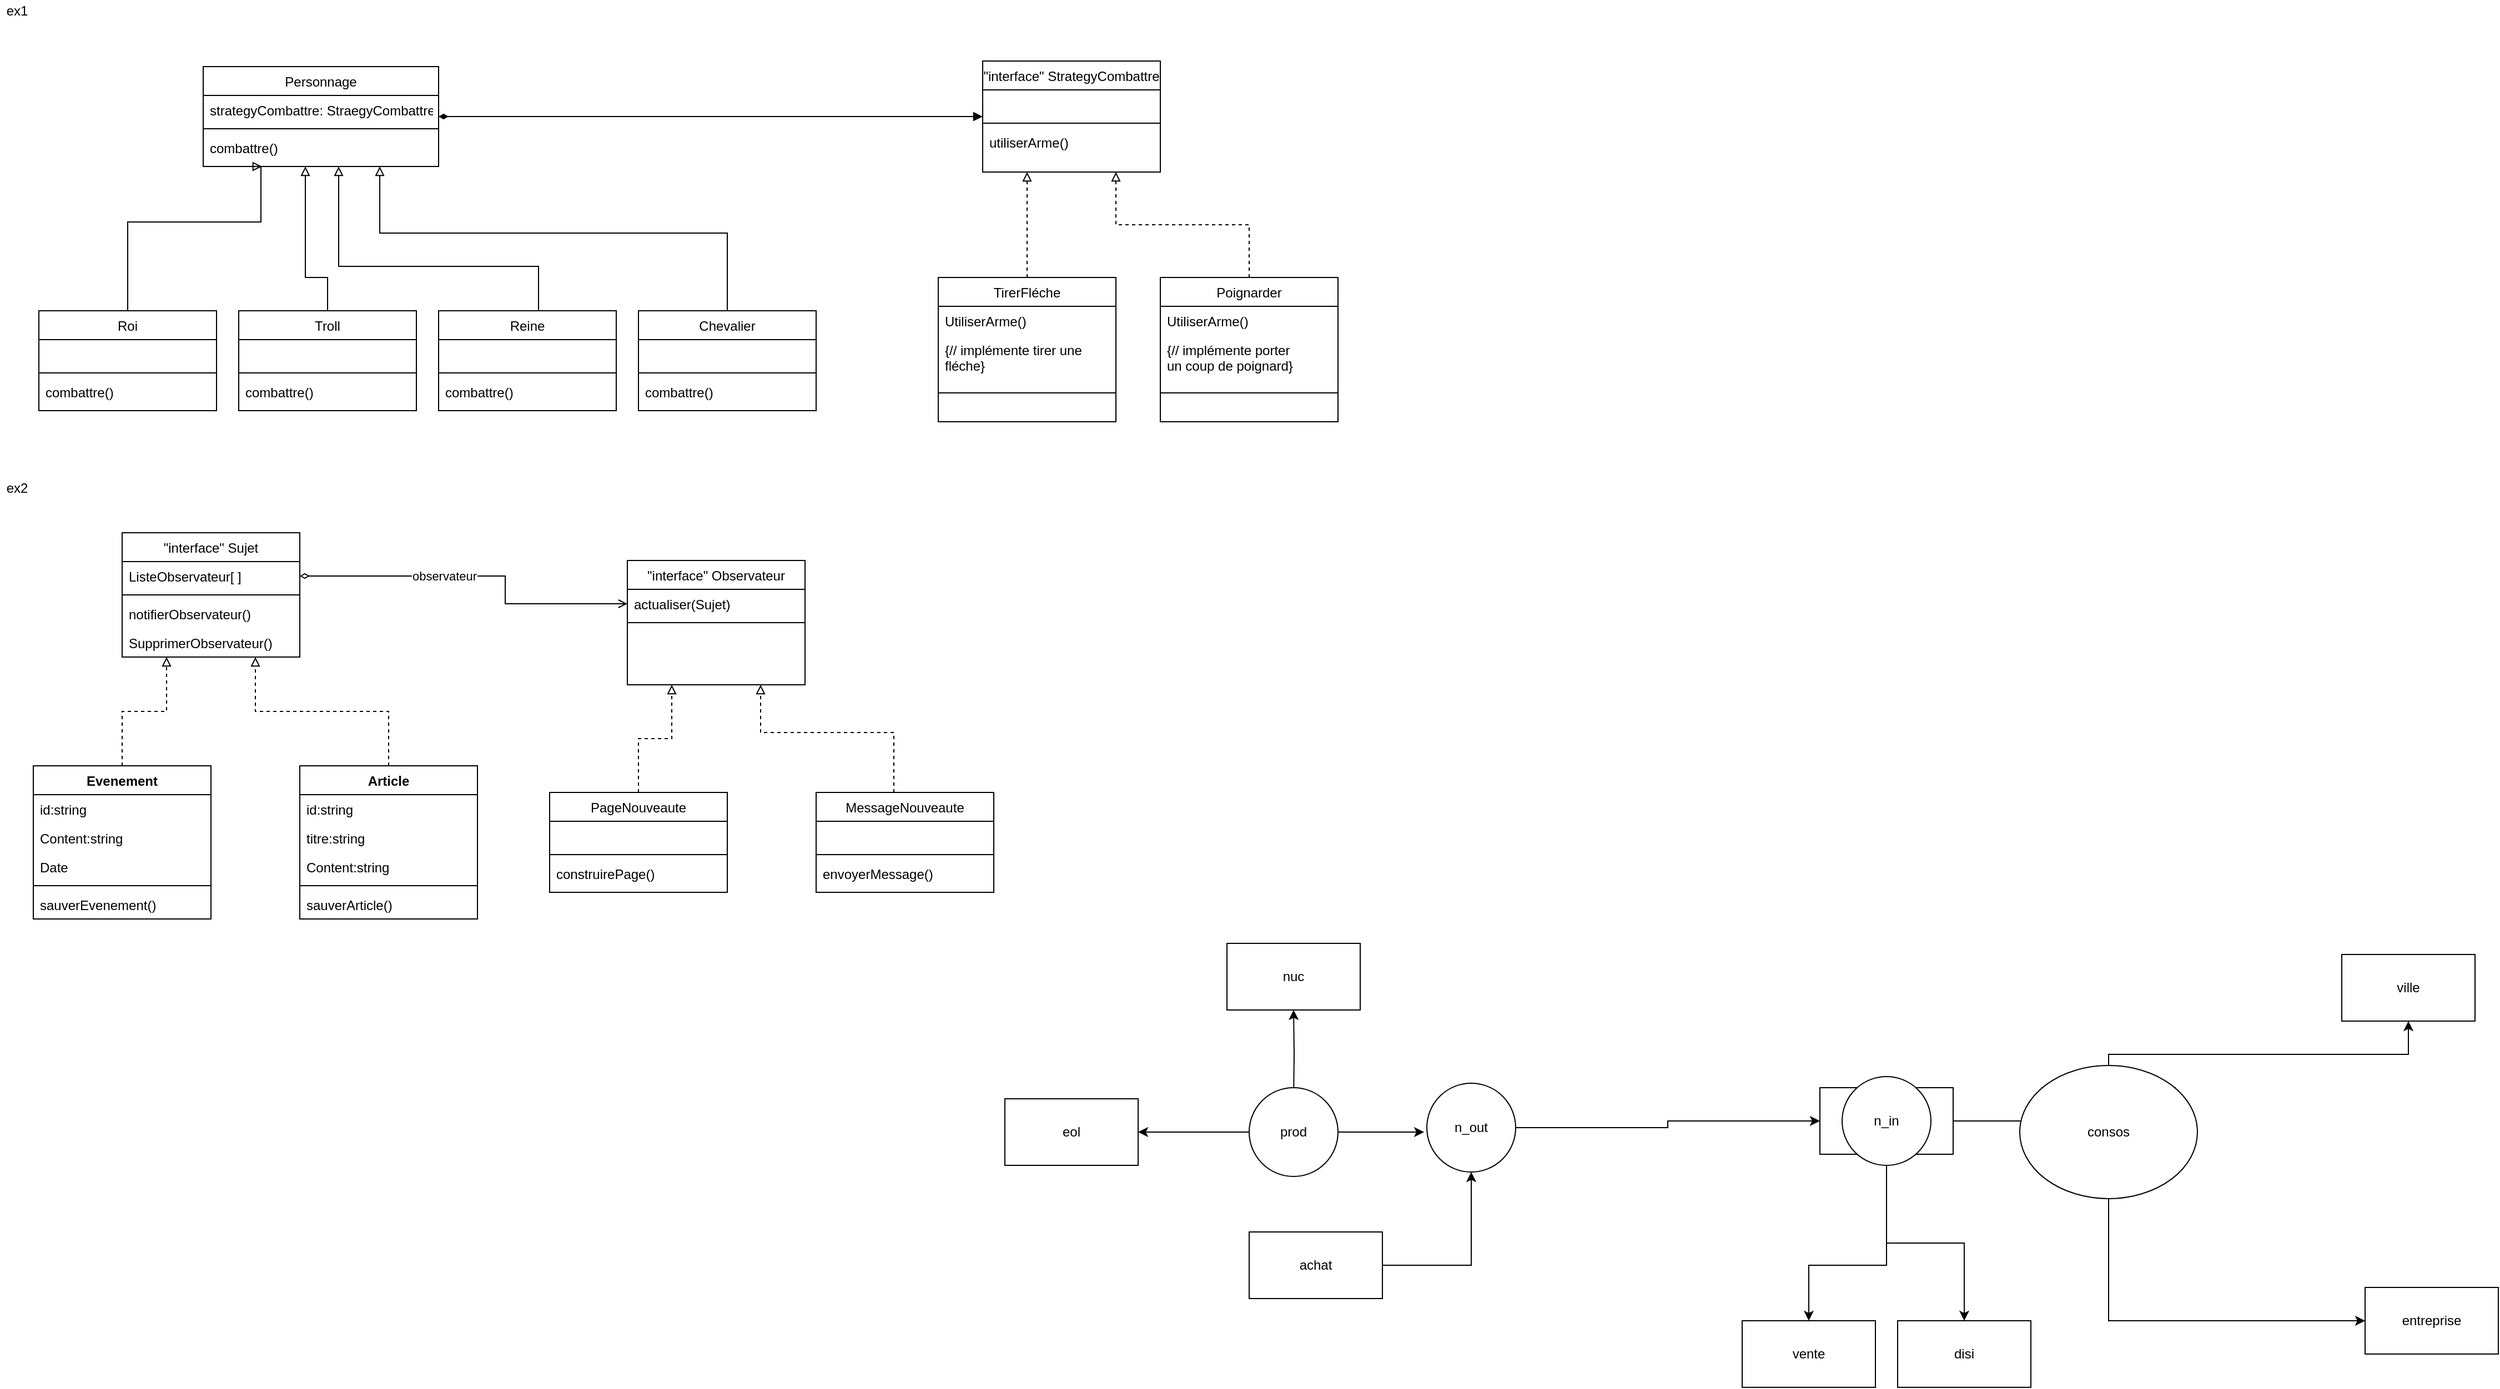 <mxfile version="13.9.9" type="device" pages="3"><diagram id="C5RBs43oDa-KdzZeNtuy" name="Page-1"><mxGraphModel dx="1859" dy="1014" grid="1" gridSize="10" guides="1" tooltips="1" connect="1" arrows="1" fold="1" page="1" pageScale="1" pageWidth="827" pageHeight="1169" math="0" shadow="0"><root><mxCell id="WIyWlLk6GJQsqaUBKTNV-0"/><mxCell id="WIyWlLk6GJQsqaUBKTNV-1" parent="WIyWlLk6GJQsqaUBKTNV-0"/><mxCell id="TJNprbm3RPpjTA9BsXZu-34" style="edgeStyle=orthogonalEdgeStyle;rounded=0;orthogonalLoop=1;jettySize=auto;html=1;entryX=0.25;entryY=1;entryDx=0;entryDy=0;endArrow=block;endFill=0;" parent="WIyWlLk6GJQsqaUBKTNV-1" source="zkfFHV4jXpPFQw0GAbJ--6" target="TJNprbm3RPpjTA9BsXZu-29" edge="1"><mxGeometry relative="1" as="geometry"><mxPoint x="330" y="250" as="targetPoint"/><Array as="points"><mxPoint x="200" y="280"/><mxPoint x="320" y="280"/></Array></mxGeometry></mxCell><mxCell id="zkfFHV4jXpPFQw0GAbJ--6" value="Roi" style="swimlane;fontStyle=0;align=center;verticalAlign=top;childLayout=stackLayout;horizontal=1;startSize=26;horizontalStack=0;resizeParent=1;resizeLast=0;collapsible=1;marginBottom=0;rounded=0;shadow=0;strokeWidth=1;" parent="WIyWlLk6GJQsqaUBKTNV-1" vertex="1"><mxGeometry x="120" y="360" width="160" height="90" as="geometry"><mxRectangle x="130" y="380" width="160" height="26" as="alternateBounds"/></mxGeometry></mxCell><mxCell id="zkfFHV4jXpPFQw0GAbJ--8" value=" " style="text;align=left;verticalAlign=top;spacingLeft=4;spacingRight=4;overflow=hidden;rotatable=0;points=[[0,0.5],[1,0.5]];portConstraint=eastwest;rounded=0;shadow=0;html=0;" parent="zkfFHV4jXpPFQw0GAbJ--6" vertex="1"><mxGeometry y="26" width="160" height="26" as="geometry"/></mxCell><mxCell id="zkfFHV4jXpPFQw0GAbJ--9" value="" style="line;html=1;strokeWidth=1;align=left;verticalAlign=middle;spacingTop=-1;spacingLeft=3;spacingRight=3;rotatable=0;labelPosition=right;points=[];portConstraint=eastwest;" parent="zkfFHV4jXpPFQw0GAbJ--6" vertex="1"><mxGeometry y="52" width="160" height="8" as="geometry"/></mxCell><mxCell id="zkfFHV4jXpPFQw0GAbJ--10" value="combattre()" style="text;align=left;verticalAlign=top;spacingLeft=4;spacingRight=4;overflow=hidden;rotatable=0;points=[[0,0.5],[1,0.5]];portConstraint=eastwest;fontStyle=0" parent="zkfFHV4jXpPFQw0GAbJ--6" vertex="1"><mxGeometry y="60" width="160" height="26" as="geometry"/></mxCell><mxCell id="TJNprbm3RPpjTA9BsXZu-35" style="edgeStyle=orthogonalEdgeStyle;rounded=0;orthogonalLoop=1;jettySize=auto;html=1;endArrow=block;endFill=0;" parent="WIyWlLk6GJQsqaUBKTNV-1" source="zkfFHV4jXpPFQw0GAbJ--13" edge="1"><mxGeometry relative="1" as="geometry"><mxPoint x="360" y="230" as="targetPoint"/><Array as="points"><mxPoint x="380" y="330"/><mxPoint x="360" y="330"/></Array></mxGeometry></mxCell><mxCell id="zkfFHV4jXpPFQw0GAbJ--13" value="Troll" style="swimlane;fontStyle=0;align=center;verticalAlign=top;childLayout=stackLayout;horizontal=1;startSize=26;horizontalStack=0;resizeParent=1;resizeLast=0;collapsible=1;marginBottom=0;rounded=0;shadow=0;strokeWidth=1;" parent="WIyWlLk6GJQsqaUBKTNV-1" vertex="1"><mxGeometry x="300" y="360" width="160" height="90" as="geometry"><mxRectangle x="330" y="360" width="170" height="26" as="alternateBounds"/></mxGeometry></mxCell><mxCell id="zkfFHV4jXpPFQw0GAbJ--14" value=" " style="text;align=left;verticalAlign=top;spacingLeft=4;spacingRight=4;overflow=hidden;rotatable=0;points=[[0,0.5],[1,0.5]];portConstraint=eastwest;" parent="zkfFHV4jXpPFQw0GAbJ--13" vertex="1"><mxGeometry y="26" width="160" height="26" as="geometry"/></mxCell><mxCell id="zkfFHV4jXpPFQw0GAbJ--15" value="" style="line;html=1;strokeWidth=1;align=left;verticalAlign=middle;spacingTop=-1;spacingLeft=3;spacingRight=3;rotatable=0;labelPosition=right;points=[];portConstraint=eastwest;" parent="zkfFHV4jXpPFQw0GAbJ--13" vertex="1"><mxGeometry y="52" width="160" height="8" as="geometry"/></mxCell><mxCell id="TJNprbm3RPpjTA9BsXZu-9" value="combattre()" style="text;align=left;verticalAlign=top;spacingLeft=4;spacingRight=4;overflow=hidden;rotatable=0;points=[[0,0.5],[1,0.5]];portConstraint=eastwest;" parent="zkfFHV4jXpPFQw0GAbJ--13" vertex="1"><mxGeometry y="60" width="160" height="26" as="geometry"/></mxCell><mxCell id="TJNprbm3RPpjTA9BsXZu-43" style="edgeStyle=orthogonalEdgeStyle;rounded=0;orthogonalLoop=1;jettySize=auto;html=1;entryX=0.75;entryY=1;entryDx=0;entryDy=0;startArrow=none;startFill=0;endArrow=block;endFill=0;dashed=1;" parent="WIyWlLk6GJQsqaUBKTNV-1" source="zkfFHV4jXpPFQw0GAbJ--17" target="TJNprbm3RPpjTA9BsXZu-38" edge="1"><mxGeometry relative="1" as="geometry"/></mxCell><mxCell id="zkfFHV4jXpPFQw0GAbJ--17" value="Poignarder" style="swimlane;fontStyle=0;align=center;verticalAlign=top;childLayout=stackLayout;horizontal=1;startSize=26;horizontalStack=0;resizeParent=1;resizeLast=0;collapsible=1;marginBottom=0;rounded=0;shadow=0;strokeWidth=1;" parent="WIyWlLk6GJQsqaUBKTNV-1" vertex="1"><mxGeometry x="1130" y="330" width="160" height="130" as="geometry"><mxRectangle x="550" y="140" width="160" height="26" as="alternateBounds"/></mxGeometry></mxCell><mxCell id="zkfFHV4jXpPFQw0GAbJ--18" value="UtiliserArme()" style="text;align=left;verticalAlign=top;spacingLeft=4;spacingRight=4;overflow=hidden;rotatable=0;points=[[0,0.5],[1,0.5]];portConstraint=eastwest;" parent="zkfFHV4jXpPFQw0GAbJ--17" vertex="1"><mxGeometry y="26" width="160" height="26" as="geometry"/></mxCell><mxCell id="zkfFHV4jXpPFQw0GAbJ--19" value="{// implémente porter&#10;un coup de poignard}" style="text;align=left;verticalAlign=top;spacingLeft=4;spacingRight=4;overflow=hidden;rotatable=0;points=[[0,0.5],[1,0.5]];portConstraint=eastwest;rounded=0;shadow=0;html=0;" parent="zkfFHV4jXpPFQw0GAbJ--17" vertex="1"><mxGeometry y="52" width="160" height="48" as="geometry"/></mxCell><mxCell id="zkfFHV4jXpPFQw0GAbJ--23" value="" style="line;html=1;strokeWidth=1;align=left;verticalAlign=middle;spacingTop=-1;spacingLeft=3;spacingRight=3;rotatable=0;labelPosition=right;points=[];portConstraint=eastwest;" parent="zkfFHV4jXpPFQw0GAbJ--17" vertex="1"><mxGeometry y="100" width="160" height="8" as="geometry"/></mxCell><mxCell id="TJNprbm3RPpjTA9BsXZu-42" style="edgeStyle=orthogonalEdgeStyle;rounded=0;orthogonalLoop=1;jettySize=auto;html=1;startArrow=none;startFill=0;endArrow=block;endFill=0;dashed=1;entryX=0.25;entryY=1;entryDx=0;entryDy=0;" parent="WIyWlLk6GJQsqaUBKTNV-1" source="TJNprbm3RPpjTA9BsXZu-12" target="TJNprbm3RPpjTA9BsXZu-38" edge="1"><mxGeometry relative="1" as="geometry"><mxPoint x="1020" y="250" as="targetPoint"/></mxGeometry></mxCell><mxCell id="TJNprbm3RPpjTA9BsXZu-12" value="TirerFléche" style="swimlane;fontStyle=0;align=center;verticalAlign=top;childLayout=stackLayout;horizontal=1;startSize=26;horizontalStack=0;resizeParent=1;resizeLast=0;collapsible=1;marginBottom=0;rounded=0;shadow=0;strokeWidth=1;" parent="WIyWlLk6GJQsqaUBKTNV-1" vertex="1"><mxGeometry x="930" y="330" width="160" height="130" as="geometry"><mxRectangle x="550" y="140" width="160" height="26" as="alternateBounds"/></mxGeometry></mxCell><mxCell id="TJNprbm3RPpjTA9BsXZu-13" value="UtiliserArme()" style="text;align=left;verticalAlign=top;spacingLeft=4;spacingRight=4;overflow=hidden;rotatable=0;points=[[0,0.5],[1,0.5]];portConstraint=eastwest;" parent="TJNprbm3RPpjTA9BsXZu-12" vertex="1"><mxGeometry y="26" width="160" height="26" as="geometry"/></mxCell><mxCell id="TJNprbm3RPpjTA9BsXZu-14" value="{// implémente tirer une &#10;fléche}" style="text;align=left;verticalAlign=top;spacingLeft=4;spacingRight=4;overflow=hidden;rotatable=0;points=[[0,0.5],[1,0.5]];portConstraint=eastwest;rounded=0;shadow=0;html=0;spacing=2;" parent="TJNprbm3RPpjTA9BsXZu-12" vertex="1"><mxGeometry y="52" width="160" height="48" as="geometry"/></mxCell><mxCell id="TJNprbm3RPpjTA9BsXZu-15" value="" style="line;html=1;strokeWidth=1;align=left;verticalAlign=middle;spacingTop=-1;spacingLeft=3;spacingRight=3;rotatable=0;labelPosition=right;points=[];portConstraint=eastwest;" parent="TJNprbm3RPpjTA9BsXZu-12" vertex="1"><mxGeometry y="100" width="160" height="8" as="geometry"/></mxCell><mxCell id="TJNprbm3RPpjTA9BsXZu-36" style="edgeStyle=orthogonalEdgeStyle;rounded=0;orthogonalLoop=1;jettySize=auto;html=1;endArrow=block;endFill=0;" parent="WIyWlLk6GJQsqaUBKTNV-1" source="TJNprbm3RPpjTA9BsXZu-18" edge="1"><mxGeometry relative="1" as="geometry"><mxPoint x="390" y="230" as="targetPoint"/><Array as="points"><mxPoint x="570" y="320"/><mxPoint x="390" y="320"/></Array></mxGeometry></mxCell><mxCell id="TJNprbm3RPpjTA9BsXZu-18" value="Reine" style="swimlane;fontStyle=0;align=center;verticalAlign=top;childLayout=stackLayout;horizontal=1;startSize=26;horizontalStack=0;resizeParent=1;resizeLast=0;collapsible=1;marginBottom=0;rounded=0;shadow=0;strokeWidth=1;" parent="WIyWlLk6GJQsqaUBKTNV-1" vertex="1"><mxGeometry x="480" y="360" width="160" height="90" as="geometry"><mxRectangle x="330" y="360" width="170" height="26" as="alternateBounds"/></mxGeometry></mxCell><mxCell id="TJNprbm3RPpjTA9BsXZu-19" value=" " style="text;align=left;verticalAlign=top;spacingLeft=4;spacingRight=4;overflow=hidden;rotatable=0;points=[[0,0.5],[1,0.5]];portConstraint=eastwest;" parent="TJNprbm3RPpjTA9BsXZu-18" vertex="1"><mxGeometry y="26" width="160" height="26" as="geometry"/></mxCell><mxCell id="TJNprbm3RPpjTA9BsXZu-20" value="" style="line;html=1;strokeWidth=1;align=left;verticalAlign=middle;spacingTop=-1;spacingLeft=3;spacingRight=3;rotatable=0;labelPosition=right;points=[];portConstraint=eastwest;" parent="TJNprbm3RPpjTA9BsXZu-18" vertex="1"><mxGeometry y="52" width="160" height="8" as="geometry"/></mxCell><mxCell id="TJNprbm3RPpjTA9BsXZu-21" value="combattre()" style="text;align=left;verticalAlign=top;spacingLeft=4;spacingRight=4;overflow=hidden;rotatable=0;points=[[0,0.5],[1,0.5]];portConstraint=eastwest;" parent="TJNprbm3RPpjTA9BsXZu-18" vertex="1"><mxGeometry y="60" width="160" height="26" as="geometry"/></mxCell><mxCell id="TJNprbm3RPpjTA9BsXZu-37" style="edgeStyle=orthogonalEdgeStyle;rounded=0;orthogonalLoop=1;jettySize=auto;html=1;entryX=0.75;entryY=1;entryDx=0;entryDy=0;endArrow=block;endFill=0;" parent="WIyWlLk6GJQsqaUBKTNV-1" source="TJNprbm3RPpjTA9BsXZu-23" target="TJNprbm3RPpjTA9BsXZu-29" edge="1"><mxGeometry relative="1" as="geometry"><Array as="points"><mxPoint x="740" y="290"/><mxPoint x="427" y="290"/></Array></mxGeometry></mxCell><mxCell id="TJNprbm3RPpjTA9BsXZu-23" value="Chevalier" style="swimlane;fontStyle=0;align=center;verticalAlign=top;childLayout=stackLayout;horizontal=1;startSize=26;horizontalStack=0;resizeParent=1;resizeLast=0;collapsible=1;marginBottom=0;rounded=0;shadow=0;strokeWidth=1;" parent="WIyWlLk6GJQsqaUBKTNV-1" vertex="1"><mxGeometry x="660" y="360" width="160" height="90" as="geometry"><mxRectangle x="330" y="360" width="170" height="26" as="alternateBounds"/></mxGeometry></mxCell><mxCell id="TJNprbm3RPpjTA9BsXZu-24" value=" " style="text;align=left;verticalAlign=top;spacingLeft=4;spacingRight=4;overflow=hidden;rotatable=0;points=[[0,0.5],[1,0.5]];portConstraint=eastwest;" parent="TJNprbm3RPpjTA9BsXZu-23" vertex="1"><mxGeometry y="26" width="160" height="26" as="geometry"/></mxCell><mxCell id="TJNprbm3RPpjTA9BsXZu-25" value="" style="line;html=1;strokeWidth=1;align=left;verticalAlign=middle;spacingTop=-1;spacingLeft=3;spacingRight=3;rotatable=0;labelPosition=right;points=[];portConstraint=eastwest;" parent="TJNprbm3RPpjTA9BsXZu-23" vertex="1"><mxGeometry y="52" width="160" height="8" as="geometry"/></mxCell><mxCell id="TJNprbm3RPpjTA9BsXZu-26" value="combattre()" style="text;align=left;verticalAlign=top;spacingLeft=4;spacingRight=4;overflow=hidden;rotatable=0;points=[[0,0.5],[1,0.5]];portConstraint=eastwest;" parent="TJNprbm3RPpjTA9BsXZu-23" vertex="1"><mxGeometry y="60" width="160" height="26" as="geometry"/></mxCell><mxCell id="TJNprbm3RPpjTA9BsXZu-41" value="" style="edgeStyle=orthogonalEdgeStyle;rounded=0;orthogonalLoop=1;jettySize=auto;html=1;endArrow=block;endFill=1;startArrow=diamondThin;startFill=1;" parent="WIyWlLk6GJQsqaUBKTNV-1" source="TJNprbm3RPpjTA9BsXZu-29" target="TJNprbm3RPpjTA9BsXZu-38" edge="1"><mxGeometry relative="1" as="geometry"/></mxCell><mxCell id="TJNprbm3RPpjTA9BsXZu-29" value="Personnage" style="swimlane;fontStyle=0;align=center;verticalAlign=top;childLayout=stackLayout;horizontal=1;startSize=26;horizontalStack=0;resizeParent=1;resizeLast=0;collapsible=1;marginBottom=0;rounded=0;shadow=0;strokeWidth=1;" parent="WIyWlLk6GJQsqaUBKTNV-1" vertex="1"><mxGeometry x="268" y="140" width="212" height="90" as="geometry"><mxRectangle x="550" y="140" width="160" height="26" as="alternateBounds"/></mxGeometry></mxCell><mxCell id="TJNprbm3RPpjTA9BsXZu-30" value="strategyCombattre: StraegyCombattre" style="text;align=left;verticalAlign=top;spacingLeft=4;spacingRight=4;overflow=hidden;rotatable=0;points=[[0,0.5],[1,0.5]];portConstraint=eastwest;" parent="TJNprbm3RPpjTA9BsXZu-29" vertex="1"><mxGeometry y="26" width="212" height="26" as="geometry"/></mxCell><mxCell id="TJNprbm3RPpjTA9BsXZu-32" value="" style="line;html=1;strokeWidth=1;align=left;verticalAlign=middle;spacingTop=-1;spacingLeft=3;spacingRight=3;rotatable=0;labelPosition=right;points=[];portConstraint=eastwest;" parent="TJNprbm3RPpjTA9BsXZu-29" vertex="1"><mxGeometry y="52" width="212" height="8" as="geometry"/></mxCell><mxCell id="TJNprbm3RPpjTA9BsXZu-73" value="combattre()" style="text;align=left;verticalAlign=top;spacingLeft=4;spacingRight=4;overflow=hidden;rotatable=0;points=[[0,0.5],[1,0.5]];portConstraint=eastwest;" parent="TJNprbm3RPpjTA9BsXZu-29" vertex="1"><mxGeometry y="60" width="212" height="26" as="geometry"/></mxCell><mxCell id="TJNprbm3RPpjTA9BsXZu-38" value="&quot;interface&quot; StrategyCombattre" style="swimlane;fontStyle=0;align=center;verticalAlign=top;childLayout=stackLayout;horizontal=1;startSize=26;horizontalStack=0;resizeParent=1;resizeLast=0;collapsible=1;marginBottom=0;rounded=0;shadow=0;strokeWidth=1;" parent="WIyWlLk6GJQsqaUBKTNV-1" vertex="1"><mxGeometry x="970" y="135" width="160" height="100" as="geometry"><mxRectangle x="550" y="140" width="160" height="26" as="alternateBounds"/></mxGeometry></mxCell><mxCell id="TJNprbm3RPpjTA9BsXZu-39" value=" " style="text;align=left;verticalAlign=top;spacingLeft=4;spacingRight=4;overflow=hidden;rotatable=0;points=[[0,0.5],[1,0.5]];portConstraint=eastwest;" parent="TJNprbm3RPpjTA9BsXZu-38" vertex="1"><mxGeometry y="26" width="160" height="26" as="geometry"/></mxCell><mxCell id="TJNprbm3RPpjTA9BsXZu-40" value="" style="line;html=1;strokeWidth=1;align=left;verticalAlign=middle;spacingTop=-1;spacingLeft=3;spacingRight=3;rotatable=0;labelPosition=right;points=[];portConstraint=eastwest;" parent="TJNprbm3RPpjTA9BsXZu-38" vertex="1"><mxGeometry y="52" width="160" height="8" as="geometry"/></mxCell><mxCell id="TJNprbm3RPpjTA9BsXZu-44" value="utiliserArme()" style="text;align=left;verticalAlign=top;spacingLeft=4;spacingRight=4;overflow=hidden;rotatable=0;points=[[0,0.5],[1,0.5]];portConstraint=eastwest;" parent="TJNprbm3RPpjTA9BsXZu-38" vertex="1"><mxGeometry y="60" width="160" height="26" as="geometry"/></mxCell><mxCell id="TJNprbm3RPpjTA9BsXZu-45" value="ex1" style="text;html=1;align=center;verticalAlign=middle;resizable=0;points=[];autosize=1;" parent="WIyWlLk6GJQsqaUBKTNV-1" vertex="1"><mxGeometry x="85" y="80" width="30" height="20" as="geometry"/></mxCell><mxCell id="TJNprbm3RPpjTA9BsXZu-46" value="&lt;div&gt;ex2&lt;/div&gt;" style="text;html=1;align=center;verticalAlign=middle;resizable=0;points=[];autosize=1;" parent="WIyWlLk6GJQsqaUBKTNV-1" vertex="1"><mxGeometry x="85" y="510" width="30" height="20" as="geometry"/></mxCell><mxCell id="TJNprbm3RPpjTA9BsXZu-80" style="edgeStyle=orthogonalEdgeStyle;rounded=0;orthogonalLoop=1;jettySize=auto;html=1;entryX=0.25;entryY=1;entryDx=0;entryDy=0;dashed=1;startArrow=none;startFill=0;endArrow=block;endFill=0;" parent="WIyWlLk6GJQsqaUBKTNV-1" source="TJNprbm3RPpjTA9BsXZu-47" target="TJNprbm3RPpjTA9BsXZu-75" edge="1"><mxGeometry relative="1" as="geometry"/></mxCell><mxCell id="TJNprbm3RPpjTA9BsXZu-47" value="Evenement" style="swimlane;fontStyle=1;align=center;verticalAlign=top;childLayout=stackLayout;horizontal=1;startSize=26;horizontalStack=0;resizeParent=1;resizeParentMax=0;resizeLast=0;collapsible=1;marginBottom=0;" parent="WIyWlLk6GJQsqaUBKTNV-1" vertex="1"><mxGeometry x="115" y="770" width="160" height="138" as="geometry"/></mxCell><mxCell id="TJNprbm3RPpjTA9BsXZu-48" value="id:string" style="text;strokeColor=none;fillColor=none;align=left;verticalAlign=top;spacingLeft=4;spacingRight=4;overflow=hidden;rotatable=0;points=[[0,0.5],[1,0.5]];portConstraint=eastwest;" parent="TJNprbm3RPpjTA9BsXZu-47" vertex="1"><mxGeometry y="26" width="160" height="26" as="geometry"/></mxCell><mxCell id="TJNprbm3RPpjTA9BsXZu-51" value="Content:string" style="text;strokeColor=none;fillColor=none;align=left;verticalAlign=top;spacingLeft=4;spacingRight=4;overflow=hidden;rotatable=0;points=[[0,0.5],[1,0.5]];portConstraint=eastwest;" parent="TJNprbm3RPpjTA9BsXZu-47" vertex="1"><mxGeometry y="52" width="160" height="26" as="geometry"/></mxCell><mxCell id="TJNprbm3RPpjTA9BsXZu-52" value="Date" style="text;strokeColor=none;fillColor=none;align=left;verticalAlign=top;spacingLeft=4;spacingRight=4;overflow=hidden;rotatable=0;points=[[0,0.5],[1,0.5]];portConstraint=eastwest;" parent="TJNprbm3RPpjTA9BsXZu-47" vertex="1"><mxGeometry y="78" width="160" height="26" as="geometry"/></mxCell><mxCell id="TJNprbm3RPpjTA9BsXZu-49" value="" style="line;strokeWidth=1;fillColor=none;align=left;verticalAlign=middle;spacingTop=-1;spacingLeft=3;spacingRight=3;rotatable=0;labelPosition=right;points=[];portConstraint=eastwest;" parent="TJNprbm3RPpjTA9BsXZu-47" vertex="1"><mxGeometry y="104" width="160" height="8" as="geometry"/></mxCell><mxCell id="TJNprbm3RPpjTA9BsXZu-50" value="sauverEvenement()" style="text;strokeColor=none;fillColor=none;align=left;verticalAlign=top;spacingLeft=4;spacingRight=4;overflow=hidden;rotatable=0;points=[[0,0.5],[1,0.5]];portConstraint=eastwest;" parent="TJNprbm3RPpjTA9BsXZu-47" vertex="1"><mxGeometry y="112" width="160" height="26" as="geometry"/></mxCell><mxCell id="TJNprbm3RPpjTA9BsXZu-81" style="edgeStyle=orthogonalEdgeStyle;rounded=0;orthogonalLoop=1;jettySize=auto;html=1;entryX=0.75;entryY=1;entryDx=0;entryDy=0;dashed=1;startArrow=none;startFill=0;endArrow=block;endFill=0;" parent="WIyWlLk6GJQsqaUBKTNV-1" source="TJNprbm3RPpjTA9BsXZu-53" target="TJNprbm3RPpjTA9BsXZu-75" edge="1"><mxGeometry relative="1" as="geometry"/></mxCell><mxCell id="TJNprbm3RPpjTA9BsXZu-53" value="Article" style="swimlane;fontStyle=1;align=center;verticalAlign=top;childLayout=stackLayout;horizontal=1;startSize=26;horizontalStack=0;resizeParent=1;resizeParentMax=0;resizeLast=0;collapsible=1;marginBottom=0;" parent="WIyWlLk6GJQsqaUBKTNV-1" vertex="1"><mxGeometry x="355" y="770" width="160" height="138" as="geometry"/></mxCell><mxCell id="TJNprbm3RPpjTA9BsXZu-54" value="id:string" style="text;strokeColor=none;fillColor=none;align=left;verticalAlign=top;spacingLeft=4;spacingRight=4;overflow=hidden;rotatable=0;points=[[0,0.5],[1,0.5]];portConstraint=eastwest;" parent="TJNprbm3RPpjTA9BsXZu-53" vertex="1"><mxGeometry y="26" width="160" height="26" as="geometry"/></mxCell><mxCell id="TJNprbm3RPpjTA9BsXZu-56" value="titre:string" style="text;strokeColor=none;fillColor=none;align=left;verticalAlign=top;spacingLeft=4;spacingRight=4;overflow=hidden;rotatable=0;points=[[0,0.5],[1,0.5]];portConstraint=eastwest;" parent="TJNprbm3RPpjTA9BsXZu-53" vertex="1"><mxGeometry y="52" width="160" height="26" as="geometry"/></mxCell><mxCell id="TJNprbm3RPpjTA9BsXZu-55" value="Content:string" style="text;strokeColor=none;fillColor=none;align=left;verticalAlign=top;spacingLeft=4;spacingRight=4;overflow=hidden;rotatable=0;points=[[0,0.5],[1,0.5]];portConstraint=eastwest;" parent="TJNprbm3RPpjTA9BsXZu-53" vertex="1"><mxGeometry y="78" width="160" height="26" as="geometry"/></mxCell><mxCell id="TJNprbm3RPpjTA9BsXZu-57" value="" style="line;strokeWidth=1;fillColor=none;align=left;verticalAlign=middle;spacingTop=-1;spacingLeft=3;spacingRight=3;rotatable=0;labelPosition=right;points=[];portConstraint=eastwest;" parent="TJNprbm3RPpjTA9BsXZu-53" vertex="1"><mxGeometry y="104" width="160" height="8" as="geometry"/></mxCell><mxCell id="TJNprbm3RPpjTA9BsXZu-58" value="sauverArticle()" style="text;strokeColor=none;fillColor=none;align=left;verticalAlign=top;spacingLeft=4;spacingRight=4;overflow=hidden;rotatable=0;points=[[0,0.5],[1,0.5]];portConstraint=eastwest;" parent="TJNprbm3RPpjTA9BsXZu-53" vertex="1"><mxGeometry y="112" width="160" height="26" as="geometry"/></mxCell><mxCell id="TJNprbm3RPpjTA9BsXZu-84" style="edgeStyle=orthogonalEdgeStyle;rounded=0;orthogonalLoop=1;jettySize=auto;html=1;entryX=0.25;entryY=1;entryDx=0;entryDy=0;dashed=1;startArrow=none;startFill=0;endArrow=block;endFill=0;" parent="WIyWlLk6GJQsqaUBKTNV-1" source="TJNprbm3RPpjTA9BsXZu-60" target="TJNprbm3RPpjTA9BsXZu-69" edge="1"><mxGeometry relative="1" as="geometry"/></mxCell><mxCell id="TJNprbm3RPpjTA9BsXZu-60" value="PageNouveaute" style="swimlane;fontStyle=0;align=center;verticalAlign=top;childLayout=stackLayout;horizontal=1;startSize=26;horizontalStack=0;resizeParent=1;resizeLast=0;collapsible=1;marginBottom=0;rounded=0;shadow=0;strokeWidth=1;" parent="WIyWlLk6GJQsqaUBKTNV-1" vertex="1"><mxGeometry x="580" y="794" width="160" height="90" as="geometry"><mxRectangle x="330" y="360" width="170" height="26" as="alternateBounds"/></mxGeometry></mxCell><mxCell id="TJNprbm3RPpjTA9BsXZu-61" value=" " style="text;align=left;verticalAlign=top;spacingLeft=4;spacingRight=4;overflow=hidden;rotatable=0;points=[[0,0.5],[1,0.5]];portConstraint=eastwest;" parent="TJNprbm3RPpjTA9BsXZu-60" vertex="1"><mxGeometry y="26" width="160" height="26" as="geometry"/></mxCell><mxCell id="TJNprbm3RPpjTA9BsXZu-62" value="" style="line;html=1;strokeWidth=1;align=left;verticalAlign=middle;spacingTop=-1;spacingLeft=3;spacingRight=3;rotatable=0;labelPosition=right;points=[];portConstraint=eastwest;" parent="TJNprbm3RPpjTA9BsXZu-60" vertex="1"><mxGeometry y="52" width="160" height="8" as="geometry"/></mxCell><mxCell id="TJNprbm3RPpjTA9BsXZu-63" value="construirePage()" style="text;align=left;verticalAlign=top;spacingLeft=4;spacingRight=4;overflow=hidden;rotatable=0;points=[[0,0.5],[1,0.5]];portConstraint=eastwest;" parent="TJNprbm3RPpjTA9BsXZu-60" vertex="1"><mxGeometry y="60" width="160" height="26" as="geometry"/></mxCell><mxCell id="TJNprbm3RPpjTA9BsXZu-85" style="edgeStyle=orthogonalEdgeStyle;rounded=0;orthogonalLoop=1;jettySize=auto;html=1;entryX=0.75;entryY=1;entryDx=0;entryDy=0;dashed=1;startArrow=none;startFill=0;endArrow=block;endFill=0;" parent="WIyWlLk6GJQsqaUBKTNV-1" source="TJNprbm3RPpjTA9BsXZu-64" target="TJNprbm3RPpjTA9BsXZu-69" edge="1"><mxGeometry relative="1" as="geometry"><Array as="points"><mxPoint x="890" y="740"/><mxPoint x="770" y="740"/></Array></mxGeometry></mxCell><mxCell id="TJNprbm3RPpjTA9BsXZu-64" value="MessageNouveaute" style="swimlane;fontStyle=0;align=center;verticalAlign=top;childLayout=stackLayout;horizontal=1;startSize=26;horizontalStack=0;resizeParent=1;resizeLast=0;collapsible=1;marginBottom=0;rounded=0;shadow=0;strokeWidth=1;" parent="WIyWlLk6GJQsqaUBKTNV-1" vertex="1"><mxGeometry x="820" y="794" width="160" height="90" as="geometry"><mxRectangle x="330" y="360" width="170" height="26" as="alternateBounds"/></mxGeometry></mxCell><mxCell id="TJNprbm3RPpjTA9BsXZu-65" value=" " style="text;align=left;verticalAlign=top;spacingLeft=4;spacingRight=4;overflow=hidden;rotatable=0;points=[[0,0.5],[1,0.5]];portConstraint=eastwest;" parent="TJNprbm3RPpjTA9BsXZu-64" vertex="1"><mxGeometry y="26" width="160" height="26" as="geometry"/></mxCell><mxCell id="TJNprbm3RPpjTA9BsXZu-66" value="" style="line;html=1;strokeWidth=1;align=left;verticalAlign=middle;spacingTop=-1;spacingLeft=3;spacingRight=3;rotatable=0;labelPosition=right;points=[];portConstraint=eastwest;" parent="TJNprbm3RPpjTA9BsXZu-64" vertex="1"><mxGeometry y="52" width="160" height="8" as="geometry"/></mxCell><mxCell id="TJNprbm3RPpjTA9BsXZu-67" value="envoyerMessage()" style="text;align=left;verticalAlign=top;spacingLeft=4;spacingRight=4;overflow=hidden;rotatable=0;points=[[0,0.5],[1,0.5]];portConstraint=eastwest;" parent="TJNprbm3RPpjTA9BsXZu-64" vertex="1"><mxGeometry y="60" width="160" height="26" as="geometry"/></mxCell><mxCell id="TJNprbm3RPpjTA9BsXZu-69" value="&quot;interface&quot; Observateur" style="swimlane;fontStyle=0;align=center;verticalAlign=top;childLayout=stackLayout;horizontal=1;startSize=26;horizontalStack=0;resizeParent=1;resizeLast=0;collapsible=1;marginBottom=0;rounded=0;shadow=0;strokeWidth=1;" parent="WIyWlLk6GJQsqaUBKTNV-1" vertex="1"><mxGeometry x="650" y="585" width="160" height="112" as="geometry"><mxRectangle x="550" y="140" width="160" height="26" as="alternateBounds"/></mxGeometry></mxCell><mxCell id="TJNprbm3RPpjTA9BsXZu-70" value="actualiser(Sujet)" style="text;align=left;verticalAlign=top;spacingLeft=4;spacingRight=4;overflow=hidden;rotatable=0;points=[[0,0.5],[1,0.5]];portConstraint=eastwest;" parent="TJNprbm3RPpjTA9BsXZu-69" vertex="1"><mxGeometry y="26" width="160" height="26" as="geometry"/></mxCell><mxCell id="TJNprbm3RPpjTA9BsXZu-71" value="" style="line;html=1;strokeWidth=1;align=left;verticalAlign=middle;spacingTop=-1;spacingLeft=3;spacingRight=3;rotatable=0;labelPosition=right;points=[];portConstraint=eastwest;" parent="TJNprbm3RPpjTA9BsXZu-69" vertex="1"><mxGeometry y="52" width="160" height="8" as="geometry"/></mxCell><mxCell id="TJNprbm3RPpjTA9BsXZu-72" value=" " style="text;align=left;verticalAlign=top;spacingLeft=4;spacingRight=4;overflow=hidden;rotatable=0;points=[[0,0.5],[1,0.5]];portConstraint=eastwest;" parent="TJNprbm3RPpjTA9BsXZu-69" vertex="1"><mxGeometry y="60" width="160" height="26" as="geometry"/></mxCell><mxCell id="TJNprbm3RPpjTA9BsXZu-75" value="&quot;interface&quot; Sujet" style="swimlane;fontStyle=0;align=center;verticalAlign=top;childLayout=stackLayout;horizontal=1;startSize=26;horizontalStack=0;resizeParent=1;resizeLast=0;collapsible=1;marginBottom=0;rounded=0;shadow=0;strokeWidth=1;" parent="WIyWlLk6GJQsqaUBKTNV-1" vertex="1"><mxGeometry x="195" y="560" width="160" height="112" as="geometry"><mxRectangle x="550" y="140" width="160" height="26" as="alternateBounds"/></mxGeometry></mxCell><mxCell id="TJNprbm3RPpjTA9BsXZu-88" value="ListeObservateur[ ]" style="text;align=left;verticalAlign=top;spacingLeft=4;spacingRight=4;overflow=hidden;rotatable=0;points=[[0,0.5],[1,0.5]];portConstraint=eastwest;" parent="TJNprbm3RPpjTA9BsXZu-75" vertex="1"><mxGeometry y="26" width="160" height="26" as="geometry"/></mxCell><mxCell id="TJNprbm3RPpjTA9BsXZu-77" value="" style="line;html=1;strokeWidth=1;align=left;verticalAlign=middle;spacingTop=-1;spacingLeft=3;spacingRight=3;rotatable=0;labelPosition=right;points=[];portConstraint=eastwest;" parent="TJNprbm3RPpjTA9BsXZu-75" vertex="1"><mxGeometry y="52" width="160" height="8" as="geometry"/></mxCell><mxCell id="TJNprbm3RPpjTA9BsXZu-76" value="notifierObservateur()" style="text;align=left;verticalAlign=top;spacingLeft=4;spacingRight=4;overflow=hidden;rotatable=0;points=[[0,0.5],[1,0.5]];portConstraint=eastwest;" parent="TJNprbm3RPpjTA9BsXZu-75" vertex="1"><mxGeometry y="60" width="160" height="26" as="geometry"/></mxCell><mxCell id="TJNprbm3RPpjTA9BsXZu-78" value="SupprimerObservateur()" style="text;align=left;verticalAlign=top;spacingLeft=4;spacingRight=4;overflow=hidden;rotatable=0;points=[[0,0.5],[1,0.5]];portConstraint=eastwest;" parent="TJNprbm3RPpjTA9BsXZu-75" vertex="1"><mxGeometry y="86" width="160" height="26" as="geometry"/></mxCell><mxCell id="TJNprbm3RPpjTA9BsXZu-83" style="edgeStyle=orthogonalEdgeStyle;rounded=0;orthogonalLoop=1;jettySize=auto;html=1;exitX=1;exitY=0.5;exitDx=0;exitDy=0;entryX=0;entryY=0.5;entryDx=0;entryDy=0;startArrow=diamondThin;startFill=0;endArrow=open;endFill=0;" parent="WIyWlLk6GJQsqaUBKTNV-1" source="TJNprbm3RPpjTA9BsXZu-88" target="TJNprbm3RPpjTA9BsXZu-70" edge="1"><mxGeometry relative="1" as="geometry"><Array as="points"><mxPoint x="540" y="599"/><mxPoint x="540" y="624"/></Array></mxGeometry></mxCell><mxCell id="TJNprbm3RPpjTA9BsXZu-86" value="observateur" style="edgeLabel;html=1;align=center;verticalAlign=middle;resizable=0;points=[];" parent="TJNprbm3RPpjTA9BsXZu-83" vertex="1" connectable="0"><mxGeometry x="-0.186" relative="1" as="geometry"><mxPoint as="offset"/></mxGeometry></mxCell><mxCell id="aO8uTuCZXsrNqTHCK6pi-2" value="" style="edgeStyle=orthogonalEdgeStyle;rounded=0;orthogonalLoop=1;jettySize=auto;html=1;exitX=1;exitY=0.5;exitDx=0;exitDy=0;" edge="1" parent="WIyWlLk6GJQsqaUBKTNV-1" source="aO8uTuCZXsrNqTHCK6pi-17" target="aO8uTuCZXsrNqTHCK6pi-1"><mxGeometry relative="1" as="geometry"><mxPoint x="1600" y="1090" as="sourcePoint"/></mxGeometry></mxCell><mxCell id="aO8uTuCZXsrNqTHCK6pi-4" value="" style="edgeStyle=orthogonalEdgeStyle;rounded=0;orthogonalLoop=1;jettySize=auto;html=1;" edge="1" parent="WIyWlLk6GJQsqaUBKTNV-1" source="aO8uTuCZXsrNqTHCK6pi-1" target="aO8uTuCZXsrNqTHCK6pi-3"><mxGeometry relative="1" as="geometry"/></mxCell><mxCell id="aO8uTuCZXsrNqTHCK6pi-6" value="" style="edgeStyle=orthogonalEdgeStyle;rounded=0;orthogonalLoop=1;jettySize=auto;html=1;" edge="1" parent="WIyWlLk6GJQsqaUBKTNV-1" source="aO8uTuCZXsrNqTHCK6pi-1" target="aO8uTuCZXsrNqTHCK6pi-5"><mxGeometry relative="1" as="geometry"><Array as="points"><mxPoint x="1784" y="1220"/></Array></mxGeometry></mxCell><mxCell id="aO8uTuCZXsrNqTHCK6pi-1" value="n_in" style="rounded=0;whiteSpace=wrap;html=1;" vertex="1" parent="WIyWlLk6GJQsqaUBKTNV-1"><mxGeometry x="1724" y="1060" width="120" height="60" as="geometry"/></mxCell><mxCell id="aO8uTuCZXsrNqTHCK6pi-10" value="" style="edgeStyle=orthogonalEdgeStyle;rounded=0;orthogonalLoop=1;jettySize=auto;html=1;" edge="1" parent="WIyWlLk6GJQsqaUBKTNV-1" source="aO8uTuCZXsrNqTHCK6pi-3" target="aO8uTuCZXsrNqTHCK6pi-9"><mxGeometry relative="1" as="geometry"><Array as="points"><mxPoint x="1984" y="1030"/><mxPoint x="2254" y="1030"/></Array></mxGeometry></mxCell><mxCell id="aO8uTuCZXsrNqTHCK6pi-13" value="" style="edgeStyle=orthogonalEdgeStyle;rounded=0;orthogonalLoop=1;jettySize=auto;html=1;" edge="1" parent="WIyWlLk6GJQsqaUBKTNV-1" source="aO8uTuCZXsrNqTHCK6pi-3" target="aO8uTuCZXsrNqTHCK6pi-12"><mxGeometry relative="1" as="geometry"><Array as="points"><mxPoint x="1984" y="1270"/></Array></mxGeometry></mxCell><mxCell id="aO8uTuCZXsrNqTHCK6pi-3" value="conso" style="rounded=0;whiteSpace=wrap;html=1;" vertex="1" parent="WIyWlLk6GJQsqaUBKTNV-1"><mxGeometry x="1924" y="1060" width="120" height="60" as="geometry"/></mxCell><mxCell id="aO8uTuCZXsrNqTHCK6pi-5" value="vente" style="rounded=0;whiteSpace=wrap;html=1;" vertex="1" parent="WIyWlLk6GJQsqaUBKTNV-1"><mxGeometry x="1654" y="1270" width="120" height="60" as="geometry"/></mxCell><mxCell id="aO8uTuCZXsrNqTHCK6pi-7" value="disi" style="rounded=0;whiteSpace=wrap;html=1;" vertex="1" parent="WIyWlLk6GJQsqaUBKTNV-1"><mxGeometry x="1794" y="1270" width="120" height="60" as="geometry"/></mxCell><mxCell id="aO8uTuCZXsrNqTHCK6pi-9" value="ville" style="rounded=0;whiteSpace=wrap;html=1;" vertex="1" parent="WIyWlLk6GJQsqaUBKTNV-1"><mxGeometry x="2194" y="940" width="120" height="60" as="geometry"/></mxCell><mxCell id="aO8uTuCZXsrNqTHCK6pi-12" value="entreprise" style="rounded=0;whiteSpace=wrap;html=1;" vertex="1" parent="WIyWlLk6GJQsqaUBKTNV-1"><mxGeometry x="2215" y="1240" width="120" height="60" as="geometry"/></mxCell><mxCell id="aO8uTuCZXsrNqTHCK6pi-14" value="consos" style="ellipse;whiteSpace=wrap;html=1;" vertex="1" parent="WIyWlLk6GJQsqaUBKTNV-1"><mxGeometry x="1904" y="1040" width="160" height="120" as="geometry"/></mxCell><mxCell id="aO8uTuCZXsrNqTHCK6pi-16" style="edgeStyle=orthogonalEdgeStyle;rounded=0;orthogonalLoop=1;jettySize=auto;html=1;" edge="1" parent="WIyWlLk6GJQsqaUBKTNV-1" source="aO8uTuCZXsrNqTHCK6pi-15" target="aO8uTuCZXsrNqTHCK6pi-7"><mxGeometry relative="1" as="geometry"/></mxCell><mxCell id="aO8uTuCZXsrNqTHCK6pi-15" value="n_in" style="ellipse;whiteSpace=wrap;html=1;aspect=fixed;" vertex="1" parent="WIyWlLk6GJQsqaUBKTNV-1"><mxGeometry x="1744" y="1050" width="80" height="80" as="geometry"/></mxCell><mxCell id="aO8uTuCZXsrNqTHCK6pi-17" value="n_out" style="ellipse;whiteSpace=wrap;html=1;aspect=fixed;" vertex="1" parent="WIyWlLk6GJQsqaUBKTNV-1"><mxGeometry x="1370" y="1056" width="80" height="80" as="geometry"/></mxCell><mxCell id="aO8uTuCZXsrNqTHCK6pi-19" style="edgeStyle=orthogonalEdgeStyle;rounded=0;orthogonalLoop=1;jettySize=auto;html=1;entryX=-0.031;entryY=0.55;entryDx=0;entryDy=0;entryPerimeter=0;" edge="1" parent="WIyWlLk6GJQsqaUBKTNV-1" source="aO8uTuCZXsrNqTHCK6pi-26" target="aO8uTuCZXsrNqTHCK6pi-17"><mxGeometry relative="1" as="geometry"><mxPoint x="1310" y="1100" as="sourcePoint"/></mxGeometry></mxCell><mxCell id="aO8uTuCZXsrNqTHCK6pi-23" value="" style="edgeStyle=orthogonalEdgeStyle;rounded=0;orthogonalLoop=1;jettySize=auto;html=1;" edge="1" parent="WIyWlLk6GJQsqaUBKTNV-1" source="aO8uTuCZXsrNqTHCK6pi-26" target="aO8uTuCZXsrNqTHCK6pi-22"><mxGeometry relative="1" as="geometry"><mxPoint x="1190" y="1100" as="sourcePoint"/></mxGeometry></mxCell><mxCell id="aO8uTuCZXsrNqTHCK6pi-25" value="" style="edgeStyle=orthogonalEdgeStyle;rounded=0;orthogonalLoop=1;jettySize=auto;html=1;" edge="1" parent="WIyWlLk6GJQsqaUBKTNV-1" target="aO8uTuCZXsrNqTHCK6pi-24"><mxGeometry relative="1" as="geometry"><mxPoint x="1250" y="1070" as="sourcePoint"/></mxGeometry></mxCell><mxCell id="aO8uTuCZXsrNqTHCK6pi-21" style="edgeStyle=orthogonalEdgeStyle;rounded=0;orthogonalLoop=1;jettySize=auto;html=1;" edge="1" parent="WIyWlLk6GJQsqaUBKTNV-1" source="aO8uTuCZXsrNqTHCK6pi-20" target="aO8uTuCZXsrNqTHCK6pi-17"><mxGeometry relative="1" as="geometry"/></mxCell><mxCell id="aO8uTuCZXsrNqTHCK6pi-20" value="achat" style="rounded=0;whiteSpace=wrap;html=1;" vertex="1" parent="WIyWlLk6GJQsqaUBKTNV-1"><mxGeometry x="1210" y="1190" width="120" height="60" as="geometry"/></mxCell><mxCell id="aO8uTuCZXsrNqTHCK6pi-22" value="eol" style="rounded=0;whiteSpace=wrap;html=1;" vertex="1" parent="WIyWlLk6GJQsqaUBKTNV-1"><mxGeometry x="990" y="1070" width="120" height="60" as="geometry"/></mxCell><mxCell id="aO8uTuCZXsrNqTHCK6pi-24" value="nuc" style="rounded=0;whiteSpace=wrap;html=1;" vertex="1" parent="WIyWlLk6GJQsqaUBKTNV-1"><mxGeometry x="1190" y="930" width="120" height="60" as="geometry"/></mxCell><mxCell id="aO8uTuCZXsrNqTHCK6pi-26" value="prod" style="ellipse;whiteSpace=wrap;html=1;aspect=fixed;" vertex="1" parent="WIyWlLk6GJQsqaUBKTNV-1"><mxGeometry x="1210" y="1060" width="80" height="80" as="geometry"/></mxCell></root></mxGraphModel></diagram><diagram id="LxEn5hm1P0U6Ia4FEXoN" name="seb"><mxGraphModel dx="1803" dy="495" grid="1" gridSize="10" guides="1" tooltips="1" connect="1" arrows="1" fold="1" page="1" pageScale="1" pageWidth="827" pageHeight="1169" math="0" shadow="0"><root><mxCell id="bDLm-PK8X7o78UWZ6MWO-0"/><mxCell id="bDLm-PK8X7o78UWZ6MWO-1" parent="bDLm-PK8X7o78UWZ6MWO-0"/><mxCell id="bejrNd1-NerAywZpcv7j-0" style="edgeStyle=orthogonalEdgeStyle;rounded=0;orthogonalLoop=1;jettySize=auto;html=1;entryX=0.25;entryY=1;entryDx=0;entryDy=0;dashed=1;startArrow=none;startFill=0;endArrow=block;endFill=0;" parent="bDLm-PK8X7o78UWZ6MWO-1" source="bejrNd1-NerAywZpcv7j-1" target="bejrNd1-NerAywZpcv7j-28" edge="1"><mxGeometry relative="1" as="geometry"/></mxCell><mxCell id="bejrNd1-NerAywZpcv7j-1" value="n_concentration" style="swimlane;fontStyle=1;align=center;verticalAlign=top;childLayout=stackLayout;horizontal=1;startSize=26;horizontalStack=0;resizeParent=1;resizeParentMax=0;resizeLast=0;collapsible=1;marginBottom=0;" parent="bDLm-PK8X7o78UWZ6MWO-1" vertex="1"><mxGeometry x="90" y="440" width="160" height="112" as="geometry"/></mxCell><mxCell id="bejrNd1-NerAywZpcv7j-2" value="n_int:int" style="text;strokeColor=none;fillColor=none;align=left;verticalAlign=top;spacingLeft=4;spacingRight=4;overflow=hidden;rotatable=0;points=[[0,0.5],[1,0.5]];portConstraint=eastwest;" parent="bejrNd1-NerAywZpcv7j-1" vertex="1"><mxGeometry y="26" width="160" height="26" as="geometry"/></mxCell><mxCell id="bejrNd1-NerAywZpcv7j-5" value="" style="line;strokeWidth=1;fillColor=none;align=left;verticalAlign=middle;spacingTop=-1;spacingLeft=3;spacingRight=3;rotatable=0;labelPosition=right;points=[];portConstraint=eastwest;" parent="bejrNd1-NerAywZpcv7j-1" vertex="1"><mxGeometry y="52" width="160" height="8" as="geometry"/></mxCell><mxCell id="bejrNd1-NerAywZpcv7j-6" value="Get_in()" style="text;strokeColor=none;fillColor=none;align=left;verticalAlign=top;spacingLeft=4;spacingRight=4;overflow=hidden;rotatable=0;points=[[0,0.5],[1,0.5]];portConstraint=eastwest;labelBackgroundColor=#FFFF33;" parent="bejrNd1-NerAywZpcv7j-1" vertex="1"><mxGeometry y="60" width="160" height="26" as="geometry"/></mxCell><mxCell id="bejrNd1-NerAywZpcv7j-66" value="Get_out()" style="text;strokeColor=none;fillColor=none;align=left;verticalAlign=top;spacingLeft=4;spacingRight=4;overflow=hidden;rotatable=0;points=[[0,0.5],[1,0.5]];portConstraint=eastwest;" parent="bejrNd1-NerAywZpcv7j-1" vertex="1"><mxGeometry y="86" width="160" height="26" as="geometry"/></mxCell><mxCell id="bejrNd1-NerAywZpcv7j-7" style="edgeStyle=orthogonalEdgeStyle;rounded=0;orthogonalLoop=1;jettySize=auto;html=1;entryX=0.75;entryY=1;entryDx=0;entryDy=0;dashed=1;startArrow=none;startFill=0;endArrow=block;endFill=0;" parent="bDLm-PK8X7o78UWZ6MWO-1" source="bejrNd1-NerAywZpcv7j-8" target="bejrNd1-NerAywZpcv7j-28" edge="1"><mxGeometry relative="1" as="geometry"/></mxCell><mxCell id="bejrNd1-NerAywZpcv7j-8" value="n_distribution" style="swimlane;fontStyle=1;align=center;verticalAlign=top;childLayout=stackLayout;horizontal=1;startSize=26;horizontalStack=0;resizeParent=1;resizeParentMax=0;resizeLast=0;collapsible=1;marginBottom=0;" parent="bDLm-PK8X7o78UWZ6MWO-1" vertex="1"><mxGeometry x="280" y="440" width="160" height="114" as="geometry"/></mxCell><mxCell id="bejrNd1-NerAywZpcv7j-9" value="n_out:int" style="text;strokeColor=none;fillColor=none;align=left;verticalAlign=top;spacingLeft=4;spacingRight=4;overflow=hidden;rotatable=0;points=[[0,0.5],[1,0.5]];portConstraint=eastwest;" parent="bejrNd1-NerAywZpcv7j-8" vertex="1"><mxGeometry y="26" width="160" height="26" as="geometry"/></mxCell><mxCell id="bejrNd1-NerAywZpcv7j-12" value="" style="line;strokeWidth=1;fillColor=none;align=left;verticalAlign=middle;spacingTop=-1;spacingLeft=3;spacingRight=3;rotatable=0;labelPosition=right;points=[];portConstraint=eastwest;" parent="bejrNd1-NerAywZpcv7j-8" vertex="1"><mxGeometry y="52" width="160" height="8" as="geometry"/></mxCell><mxCell id="bejrNd1-NerAywZpcv7j-67" value="Get_out()" style="text;strokeColor=none;fillColor=none;align=left;verticalAlign=top;spacingLeft=4;spacingRight=4;overflow=hidden;rotatable=0;points=[[0,0.5],[1,0.5]];portConstraint=eastwest;labelBackgroundColor=#FFFF33;" parent="bejrNd1-NerAywZpcv7j-8" vertex="1"><mxGeometry y="60" width="160" height="28" as="geometry"/></mxCell><mxCell id="bejrNd1-NerAywZpcv7j-13" value="Get_in();" style="text;strokeColor=none;fillColor=none;align=left;verticalAlign=top;spacingLeft=4;spacingRight=4;overflow=hidden;rotatable=0;points=[[0,0.5],[1,0.5]];portConstraint=eastwest;" parent="bejrNd1-NerAywZpcv7j-8" vertex="1"><mxGeometry y="88" width="160" height="26" as="geometry"/></mxCell><mxCell id="bejrNd1-NerAywZpcv7j-28" value="Noeux" style="swimlane;fontStyle=0;align=center;verticalAlign=top;childLayout=stackLayout;horizontal=1;startSize=26;horizontalStack=0;resizeParent=1;resizeLast=0;collapsible=1;marginBottom=0;rounded=0;shadow=0;strokeWidth=1;" parent="bDLm-PK8X7o78UWZ6MWO-1" vertex="1"><mxGeometry x="210" y="160" width="160" height="164" as="geometry"><mxRectangle x="550" y="140" width="160" height="26" as="alternateBounds"/></mxGeometry></mxCell><mxCell id="bejrNd1-NerAywZpcv7j-29" value=" " style="text;align=left;verticalAlign=top;spacingLeft=4;spacingRight=4;overflow=hidden;rotatable=0;points=[[0,0.5],[1,0.5]];portConstraint=eastwest;" parent="bejrNd1-NerAywZpcv7j-28" vertex="1"><mxGeometry y="26" width="160" height="26" as="geometry"/></mxCell><mxCell id="bejrNd1-NerAywZpcv7j-30" value="" style="line;html=1;strokeWidth=1;align=left;verticalAlign=middle;spacingTop=-1;spacingLeft=3;spacingRight=3;rotatable=0;labelPosition=right;points=[];portConstraint=eastwest;" parent="bejrNd1-NerAywZpcv7j-28" vertex="1"><mxGeometry y="52" width="160" height="8" as="geometry"/></mxCell><mxCell id="bejrNd1-NerAywZpcv7j-31" value="Get_prod();" style="text;align=left;verticalAlign=top;spacingLeft=4;spacingRight=4;overflow=hidden;rotatable=0;points=[[0,0.5],[1,0.5]];portConstraint=eastwest;" parent="bejrNd1-NerAywZpcv7j-28" vertex="1"><mxGeometry y="60" width="160" height="26" as="geometry"/></mxCell><mxCell id="bejrNd1-NerAywZpcv7j-32" value="Get_co2();" style="text;align=left;verticalAlign=top;spacingLeft=4;spacingRight=4;overflow=hidden;rotatable=0;points=[[0,0.5],[1,0.5]];portConstraint=eastwest;" parent="bejrNd1-NerAywZpcv7j-28" vertex="1"><mxGeometry y="86" width="160" height="26" as="geometry"/></mxCell><mxCell id="bejrNd1-NerAywZpcv7j-35" value="Get_$();" style="text;align=left;verticalAlign=top;spacingLeft=4;spacingRight=4;overflow=hidden;rotatable=0;points=[[0,0.5],[1,0.5]];portConstraint=eastwest;" parent="bejrNd1-NerAywZpcv7j-28" vertex="1"><mxGeometry y="112" width="160" height="26" as="geometry"/></mxCell><mxCell id="bejrNd1-NerAywZpcv7j-36" value="Get_conso();" style="text;align=left;verticalAlign=top;spacingLeft=4;spacingRight=4;overflow=hidden;rotatable=0;points=[[0,0.5],[1,0.5]];portConstraint=eastwest;" parent="bejrNd1-NerAywZpcv7j-28" vertex="1"><mxGeometry y="138" width="160" height="26" as="geometry"/></mxCell><mxCell id="bejrNd1-NerAywZpcv7j-69" style="edgeStyle=orthogonalEdgeStyle;rounded=0;orthogonalLoop=1;jettySize=auto;html=1;entryX=1;entryY=0.5;entryDx=0;entryDy=0;" parent="bDLm-PK8X7o78UWZ6MWO-1" source="bejrNd1-NerAywZpcv7j-37" target="bejrNd1-NerAywZpcv7j-32" edge="1"><mxGeometry relative="1" as="geometry"/></mxCell><mxCell id="bejrNd1-NerAywZpcv7j-37" value="producteur(abstraite)" style="swimlane;fontStyle=1;align=center;verticalAlign=top;childLayout=stackLayout;horizontal=1;startSize=26;horizontalStack=0;resizeParent=1;resizeParentMax=0;resizeLast=0;collapsible=1;marginBottom=0;" parent="bDLm-PK8X7o78UWZ6MWO-1" vertex="1"><mxGeometry x="690" y="440" width="160" height="140" as="geometry"/></mxCell><mxCell id="bejrNd1-NerAywZpcv7j-38" value="max_prod: int" style="text;strokeColor=none;fillColor=none;align=left;verticalAlign=top;spacingLeft=4;spacingRight=4;overflow=hidden;rotatable=0;points=[[0,0.5],[1,0.5]];portConstraint=eastwest;" parent="bejrNd1-NerAywZpcv7j-37" vertex="1"><mxGeometry y="26" width="160" height="26" as="geometry"/></mxCell><mxCell id="bejrNd1-NerAywZpcv7j-41" value="" style="line;strokeWidth=1;fillColor=none;align=left;verticalAlign=middle;spacingTop=-1;spacingLeft=3;spacingRight=3;rotatable=0;labelPosition=right;points=[];portConstraint=eastwest;" parent="bejrNd1-NerAywZpcv7j-37" vertex="1"><mxGeometry y="52" width="160" height="8" as="geometry"/></mxCell><mxCell id="bejrNd1-NerAywZpcv7j-64" value="Get_prod()" style="text;strokeColor=none;fillColor=none;align=left;verticalAlign=top;spacingLeft=4;spacingRight=4;overflow=hidden;rotatable=0;points=[[0,0.5],[1,0.5]];portConstraint=eastwest;" parent="bejrNd1-NerAywZpcv7j-37" vertex="1"><mxGeometry y="60" width="160" height="28" as="geometry"/></mxCell><mxCell id="bejrNd1-NerAywZpcv7j-65" value="Get_CO2()" style="text;strokeColor=none;fillColor=none;align=left;verticalAlign=top;spacingLeft=4;spacingRight=4;overflow=hidden;rotatable=0;points=[[0,0.5],[1,0.5]];portConstraint=eastwest;" parent="bejrNd1-NerAywZpcv7j-37" vertex="1"><mxGeometry y="88" width="160" height="26" as="geometry"/></mxCell><mxCell id="bejrNd1-NerAywZpcv7j-42" value="Get_$()" style="text;strokeColor=none;fillColor=none;align=left;verticalAlign=top;spacingLeft=4;spacingRight=4;overflow=hidden;rotatable=0;points=[[0,0.5],[1,0.5]];portConstraint=eastwest;" parent="bejrNd1-NerAywZpcv7j-37" vertex="1"><mxGeometry y="114" width="160" height="26" as="geometry"/></mxCell><mxCell id="bejrNd1-NerAywZpcv7j-57" style="edgeStyle=orthogonalEdgeStyle;rounded=0;orthogonalLoop=1;jettySize=auto;html=1;" parent="bDLm-PK8X7o78UWZ6MWO-1" source="bejrNd1-NerAywZpcv7j-43" target="bejrNd1-NerAywZpcv7j-35" edge="1"><mxGeometry relative="1" as="geometry"/></mxCell><mxCell id="bejrNd1-NerAywZpcv7j-43" value="Ligne" style="swimlane;fontStyle=1;align=center;verticalAlign=top;childLayout=stackLayout;horizontal=1;startSize=26;horizontalStack=0;resizeParent=1;resizeParentMax=0;resizeLast=0;collapsible=1;marginBottom=0;" parent="bDLm-PK8X7o78UWZ6MWO-1" vertex="1"><mxGeometry x="470" y="440" width="160" height="112" as="geometry"/></mxCell><mxCell id="bejrNd1-NerAywZpcv7j-46" value="max_power:int" style="text;strokeColor=none;fillColor=none;align=left;verticalAlign=top;spacingLeft=4;spacingRight=4;overflow=hidden;rotatable=0;points=[[0,0.5],[1,0.5]];portConstraint=eastwest;" parent="bejrNd1-NerAywZpcv7j-43" vertex="1"><mxGeometry y="26" width="160" height="26" as="geometry"/></mxCell><mxCell id="bejrNd1-NerAywZpcv7j-47" value="" style="line;strokeWidth=1;fillColor=none;align=left;verticalAlign=middle;spacingTop=-1;spacingLeft=3;spacingRight=3;rotatable=0;labelPosition=right;points=[];portConstraint=eastwest;" parent="bejrNd1-NerAywZpcv7j-43" vertex="1"><mxGeometry y="52" width="160" height="8" as="geometry"/></mxCell><mxCell id="bejrNd1-NerAywZpcv7j-48" value="Get_in();" style="text;strokeColor=none;fillColor=none;align=left;verticalAlign=top;spacingLeft=4;spacingRight=4;overflow=hidden;rotatable=0;points=[[0,0.5],[1,0.5]];portConstraint=eastwest;" parent="bejrNd1-NerAywZpcv7j-43" vertex="1"><mxGeometry y="60" width="160" height="26" as="geometry"/></mxCell><mxCell id="bejrNd1-NerAywZpcv7j-68" value="Get_out()  (???)" style="text;strokeColor=none;fillColor=none;align=left;verticalAlign=top;spacingLeft=4;spacingRight=4;overflow=hidden;rotatable=0;points=[[0,0.5],[1,0.5]];portConstraint=eastwest;" parent="bejrNd1-NerAywZpcv7j-43" vertex="1"><mxGeometry y="86" width="160" height="26" as="geometry"/></mxCell><mxCell id="bejrNd1-NerAywZpcv7j-55" style="edgeStyle=orthogonalEdgeStyle;rounded=0;orthogonalLoop=1;jettySize=auto;html=1;entryX=0;entryY=0.5;entryDx=0;entryDy=0;" parent="bDLm-PK8X7o78UWZ6MWO-1" source="bejrNd1-NerAywZpcv7j-49" target="bejrNd1-NerAywZpcv7j-35" edge="1"><mxGeometry relative="1" as="geometry"/></mxCell><mxCell id="bejrNd1-NerAywZpcv7j-76" value="" style="edgeStyle=orthogonalEdgeStyle;rounded=0;orthogonalLoop=1;jettySize=auto;html=1;startArrow=classic;startFill=1;endArrow=none;endFill=0;" parent="bDLm-PK8X7o78UWZ6MWO-1" source="bejrNd1-NerAywZpcv7j-49" target="bejrNd1-NerAywZpcv7j-70" edge="1"><mxGeometry relative="1" as="geometry"/></mxCell><mxCell id="bejrNd1-NerAywZpcv7j-49" value="consomateur (abstraite)" style="swimlane;fontStyle=1;align=center;verticalAlign=top;childLayout=stackLayout;horizontal=1;startSize=26;horizontalStack=0;resizeParent=1;resizeParentMax=0;resizeLast=0;collapsible=1;marginBottom=0;" parent="bDLm-PK8X7o78UWZ6MWO-1" vertex="1"><mxGeometry x="-140" y="440" width="160" height="86" as="geometry"/></mxCell><mxCell id="dMbfO0wIoJRqhY-queV2-1" value="max_conso" style="text;strokeColor=none;fillColor=none;align=left;verticalAlign=top;spacingLeft=4;spacingRight=4;overflow=hidden;rotatable=0;points=[[0,0.5],[1,0.5]];portConstraint=eastwest;" vertex="1" parent="bejrNd1-NerAywZpcv7j-49"><mxGeometry y="26" width="160" height="26" as="geometry"/></mxCell><mxCell id="bejrNd1-NerAywZpcv7j-53" value="" style="line;strokeWidth=1;fillColor=none;align=left;verticalAlign=middle;spacingTop=-1;spacingLeft=3;spacingRight=3;rotatable=0;labelPosition=right;points=[];portConstraint=eastwest;" parent="bejrNd1-NerAywZpcv7j-49" vertex="1"><mxGeometry y="52" width="160" height="8" as="geometry"/></mxCell><mxCell id="bejrNd1-NerAywZpcv7j-54" value="Get_conso();" style="text;strokeColor=none;fillColor=none;align=left;verticalAlign=top;spacingLeft=4;spacingRight=4;overflow=hidden;rotatable=0;points=[[0,0.5],[1,0.5]];portConstraint=eastwest;" parent="bejrNd1-NerAywZpcv7j-49" vertex="1"><mxGeometry y="60" width="160" height="26" as="geometry"/></mxCell><mxCell id="bejrNd1-NerAywZpcv7j-70" value="statique_conso" style="swimlane;fontStyle=1;align=center;verticalAlign=top;childLayout=stackLayout;horizontal=1;startSize=26;horizontalStack=0;resizeParent=1;resizeParentMax=0;resizeLast=0;collapsible=1;marginBottom=0;" parent="bDLm-PK8X7o78UWZ6MWO-1" vertex="1"><mxGeometry x="-140" y="658" width="160" height="86" as="geometry"/></mxCell><mxCell id="bejrNd1-NerAywZpcv7j-71" value="val:int (no)" style="text;strokeColor=none;fillColor=none;align=left;verticalAlign=top;spacingLeft=4;spacingRight=4;overflow=hidden;rotatable=0;points=[[0,0.5],[1,0.5]];portConstraint=eastwest;" parent="bejrNd1-NerAywZpcv7j-70" vertex="1"><mxGeometry y="26" width="160" height="26" as="geometry"/></mxCell><mxCell id="bejrNd1-NerAywZpcv7j-74" value="" style="line;strokeWidth=1;fillColor=none;align=left;verticalAlign=middle;spacingTop=-1;spacingLeft=3;spacingRight=3;rotatable=0;labelPosition=right;points=[];portConstraint=eastwest;" parent="bejrNd1-NerAywZpcv7j-70" vertex="1"><mxGeometry y="52" width="160" height="8" as="geometry"/></mxCell><mxCell id="bejrNd1-NerAywZpcv7j-75" value="Get_conso();" style="text;strokeColor=none;fillColor=none;align=left;verticalAlign=top;spacingLeft=4;spacingRight=4;overflow=hidden;rotatable=0;points=[[0,0.5],[1,0.5]];portConstraint=eastwest;" parent="bejrNd1-NerAywZpcv7j-70" vertex="1"><mxGeometry y="60" width="160" height="26" as="geometry"/></mxCell><mxCell id="bejrNd1-NerAywZpcv7j-81" style="edgeStyle=orthogonalEdgeStyle;rounded=0;orthogonalLoop=1;jettySize=auto;html=1;entryX=0.363;entryY=1;entryDx=0;entryDy=0;entryPerimeter=0;startArrow=none;startFill=0;endArrow=classic;endFill=1;" parent="bDLm-PK8X7o78UWZ6MWO-1" source="bejrNd1-NerAywZpcv7j-77" target="bejrNd1-NerAywZpcv7j-54" edge="1"><mxGeometry relative="1" as="geometry"/></mxCell><mxCell id="bejrNd1-NerAywZpcv7j-77" value="rand_conso" style="swimlane;fontStyle=1;align=center;verticalAlign=top;childLayout=stackLayout;horizontal=1;startSize=26;horizontalStack=0;resizeParent=1;resizeParentMax=0;resizeLast=0;collapsible=1;marginBottom=0;" parent="bDLm-PK8X7o78UWZ6MWO-1" vertex="1"><mxGeometry x="-310" y="658" width="160" height="86" as="geometry"/></mxCell><mxCell id="bejrNd1-NerAywZpcv7j-78" value="rand:double" style="text;strokeColor=none;fillColor=none;align=left;verticalAlign=top;spacingLeft=4;spacingRight=4;overflow=hidden;rotatable=0;points=[[0,0.5],[1,0.5]];portConstraint=eastwest;" parent="bejrNd1-NerAywZpcv7j-77" vertex="1"><mxGeometry y="26" width="160" height="26" as="geometry"/></mxCell><mxCell id="bejrNd1-NerAywZpcv7j-79" value="" style="line;strokeWidth=1;fillColor=none;align=left;verticalAlign=middle;spacingTop=-1;spacingLeft=3;spacingRight=3;rotatable=0;labelPosition=right;points=[];portConstraint=eastwest;" parent="bejrNd1-NerAywZpcv7j-77" vertex="1"><mxGeometry y="52" width="160" height="8" as="geometry"/></mxCell><mxCell id="bejrNd1-NerAywZpcv7j-80" value="Get_conso();" style="text;strokeColor=none;fillColor=none;align=left;verticalAlign=top;spacingLeft=4;spacingRight=4;overflow=hidden;rotatable=0;points=[[0,0.5],[1,0.5]];portConstraint=eastwest;" parent="bejrNd1-NerAywZpcv7j-77" vertex="1"><mxGeometry y="60" width="160" height="26" as="geometry"/></mxCell><mxCell id="bejrNd1-NerAywZpcv7j-86" style="edgeStyle=orthogonalEdgeStyle;rounded=0;orthogonalLoop=1;jettySize=auto;html=1;entryX=0.233;entryY=0.997;entryDx=0;entryDy=0;entryPerimeter=0;startArrow=none;startFill=0;endArrow=classic;endFill=1;" parent="bDLm-PK8X7o78UWZ6MWO-1" source="bejrNd1-NerAywZpcv7j-82" target="bejrNd1-NerAywZpcv7j-42" edge="1"><mxGeometry relative="1" as="geometry"/></mxCell><mxCell id="bejrNd1-NerAywZpcv7j-82" value="nucelaire&#10;" style="swimlane;fontStyle=1;align=center;verticalAlign=top;childLayout=stackLayout;horizontal=1;startSize=26;horizontalStack=0;resizeParent=1;resizeParentMax=0;resizeLast=0;collapsible=1;marginBottom=0;" parent="bDLm-PK8X7o78UWZ6MWO-1" vertex="1"><mxGeometry x="500" y="710" width="160" height="192" as="geometry"/></mxCell><mxCell id="bejrNd1-NerAywZpcv7j-83" value="prix:int" style="text;strokeColor=none;fillColor=none;align=left;verticalAlign=top;spacingLeft=4;spacingRight=4;overflow=hidden;rotatable=0;points=[[0,0.5],[1,0.5]];portConstraint=eastwest;" parent="bejrNd1-NerAywZpcv7j-82" vertex="1"><mxGeometry y="26" width="160" height="26" as="geometry"/></mxCell><mxCell id="bejrNd1-NerAywZpcv7j-98" value="status:bool" style="text;strokeColor=none;fillColor=none;align=left;verticalAlign=top;spacingLeft=4;spacingRight=4;overflow=hidden;rotatable=0;points=[[0,0.5],[1,0.5]];portConstraint=eastwest;" parent="bejrNd1-NerAywZpcv7j-82" vertex="1"><mxGeometry y="52" width="160" height="26" as="geometry"/></mxCell><mxCell id="bejrNd1-NerAywZpcv7j-84" value="" style="line;strokeWidth=1;fillColor=none;align=left;verticalAlign=middle;spacingTop=-1;spacingLeft=3;spacingRight=3;rotatable=0;labelPosition=right;points=[];portConstraint=eastwest;" parent="bejrNd1-NerAywZpcv7j-82" vertex="1"><mxGeometry y="78" width="160" height="8" as="geometry"/></mxCell><mxCell id="bejrNd1-NerAywZpcv7j-92" value="Get_prod()" style="text;strokeColor=none;fillColor=none;align=left;verticalAlign=top;spacingLeft=4;spacingRight=4;overflow=hidden;rotatable=0;points=[[0,0.5],[1,0.5]];portConstraint=eastwest;" parent="bejrNd1-NerAywZpcv7j-82" vertex="1"><mxGeometry y="86" width="160" height="28" as="geometry"/></mxCell><mxCell id="bejrNd1-NerAywZpcv7j-93" value="Get_CO2()" style="text;strokeColor=none;fillColor=none;align=left;verticalAlign=top;spacingLeft=4;spacingRight=4;overflow=hidden;rotatable=0;points=[[0,0.5],[1,0.5]];portConstraint=eastwest;" parent="bejrNd1-NerAywZpcv7j-82" vertex="1"><mxGeometry y="114" width="160" height="26" as="geometry"/></mxCell><mxCell id="bejrNd1-NerAywZpcv7j-102" value="Get_$()" style="text;strokeColor=none;fillColor=none;align=left;verticalAlign=top;spacingLeft=4;spacingRight=4;overflow=hidden;rotatable=0;points=[[0,0.5],[1,0.5]];portConstraint=eastwest;" parent="bejrNd1-NerAywZpcv7j-82" vertex="1"><mxGeometry y="140" width="160" height="26" as="geometry"/></mxCell><mxCell id="bejrNd1-NerAywZpcv7j-94" value="Get_status()" style="text;strokeColor=none;fillColor=none;align=left;verticalAlign=top;spacingLeft=4;spacingRight=4;overflow=hidden;rotatable=0;points=[[0,0.5],[1,0.5]];portConstraint=eastwest;" parent="bejrNd1-NerAywZpcv7j-82" vertex="1"><mxGeometry y="166" width="160" height="26" as="geometry"/></mxCell><mxCell id="bejrNd1-NerAywZpcv7j-91" style="edgeStyle=orthogonalEdgeStyle;rounded=0;orthogonalLoop=1;jettySize=auto;html=1;entryX=0.641;entryY=0.997;entryDx=0;entryDy=0;entryPerimeter=0;startArrow=none;startFill=0;endArrow=classic;endFill=1;" parent="bDLm-PK8X7o78UWZ6MWO-1" source="bejrNd1-NerAywZpcv7j-87" target="bejrNd1-NerAywZpcv7j-42" edge="1"><mxGeometry relative="1" as="geometry"/></mxCell><mxCell id="bejrNd1-NerAywZpcv7j-123" style="edgeStyle=orthogonalEdgeStyle;rounded=0;orthogonalLoop=1;jettySize=auto;html=1;startArrow=none;startFill=0;endArrow=classic;endFill=1;" parent="bDLm-PK8X7o78UWZ6MWO-1" source="bejrNd1-NerAywZpcv7j-87" target="bejrNd1-NerAywZpcv7j-105" edge="1"><mxGeometry relative="1" as="geometry"/></mxCell><mxCell id="bejrNd1-NerAywZpcv7j-87" value="eolien" style="swimlane;fontStyle=1;align=center;verticalAlign=top;childLayout=stackLayout;horizontal=1;startSize=26;horizontalStack=0;resizeParent=1;resizeParentMax=0;resizeLast=0;collapsible=1;marginBottom=0;" parent="bDLm-PK8X7o78UWZ6MWO-1" vertex="1"><mxGeometry x="770" y="710" width="160" height="192" as="geometry"/></mxCell><mxCell id="bejrNd1-NerAywZpcv7j-88" value="prix:int" style="text;strokeColor=none;fillColor=none;align=left;verticalAlign=top;spacingLeft=4;spacingRight=4;overflow=hidden;rotatable=0;points=[[0,0.5],[1,0.5]];portConstraint=eastwest;" parent="bejrNd1-NerAywZpcv7j-87" vertex="1"><mxGeometry y="26" width="160" height="26" as="geometry"/></mxCell><mxCell id="bejrNd1-NerAywZpcv7j-100" value="status:bool" style="text;strokeColor=none;fillColor=none;align=left;verticalAlign=top;spacingLeft=4;spacingRight=4;overflow=hidden;rotatable=0;points=[[0,0.5],[1,0.5]];portConstraint=eastwest;" parent="bejrNd1-NerAywZpcv7j-87" vertex="1"><mxGeometry y="52" width="160" height="26" as="geometry"/></mxCell><mxCell id="bejrNd1-NerAywZpcv7j-89" value="" style="line;strokeWidth=1;fillColor=none;align=left;verticalAlign=middle;spacingTop=-1;spacingLeft=3;spacingRight=3;rotatable=0;labelPosition=right;points=[];portConstraint=eastwest;" parent="bejrNd1-NerAywZpcv7j-87" vertex="1"><mxGeometry y="78" width="160" height="8" as="geometry"/></mxCell><mxCell id="bejrNd1-NerAywZpcv7j-95" value="Get_prod()" style="text;strokeColor=none;fillColor=none;align=left;verticalAlign=top;spacingLeft=4;spacingRight=4;overflow=hidden;rotatable=0;points=[[0,0.5],[1,0.5]];portConstraint=eastwest;" parent="bejrNd1-NerAywZpcv7j-87" vertex="1"><mxGeometry y="86" width="160" height="28" as="geometry"/></mxCell><mxCell id="bejrNd1-NerAywZpcv7j-96" value="Get_CO2()" style="text;strokeColor=none;fillColor=none;align=left;verticalAlign=top;spacingLeft=4;spacingRight=4;overflow=hidden;rotatable=0;points=[[0,0.5],[1,0.5]];portConstraint=eastwest;" parent="bejrNd1-NerAywZpcv7j-87" vertex="1"><mxGeometry y="114" width="160" height="26" as="geometry"/></mxCell><mxCell id="bejrNd1-NerAywZpcv7j-97" value="Get_$()" style="text;strokeColor=none;fillColor=none;align=left;verticalAlign=top;spacingLeft=4;spacingRight=4;overflow=hidden;rotatable=0;points=[[0,0.5],[1,0.5]];portConstraint=eastwest;" parent="bejrNd1-NerAywZpcv7j-87" vertex="1"><mxGeometry y="140" width="160" height="26" as="geometry"/></mxCell><mxCell id="bejrNd1-NerAywZpcv7j-103" value="Get_status()" style="text;strokeColor=none;fillColor=none;align=left;verticalAlign=top;spacingLeft=4;spacingRight=4;overflow=hidden;rotatable=0;points=[[0,0.5],[1,0.5]];portConstraint=eastwest;" parent="bejrNd1-NerAywZpcv7j-87" vertex="1"><mxGeometry y="166" width="160" height="26" as="geometry"/></mxCell><mxCell id="bejrNd1-NerAywZpcv7j-104" value="meteo" style="swimlane;fontStyle=1;align=center;verticalAlign=top;childLayout=stackLayout;horizontal=1;startSize=26;horizontalStack=0;resizeParent=1;resizeParentMax=0;resizeLast=0;collapsible=1;marginBottom=0;" parent="bDLm-PK8X7o78UWZ6MWO-1" vertex="1"><mxGeometry x="1010" y="930" width="160" height="138" as="geometry"/></mxCell><mxCell id="bejrNd1-NerAywZpcv7j-105" value=" " style="text;strokeColor=none;fillColor=none;align=left;verticalAlign=top;spacingLeft=4;spacingRight=4;overflow=hidden;rotatable=0;points=[[0,0.5],[1,0.5]];portConstraint=eastwest;" parent="bejrNd1-NerAywZpcv7j-104" vertex="1"><mxGeometry y="26" width="160" height="26" as="geometry"/></mxCell><mxCell id="bejrNd1-NerAywZpcv7j-106" value="" style="line;strokeWidth=1;fillColor=none;align=left;verticalAlign=middle;spacingTop=-1;spacingLeft=3;spacingRight=3;rotatable=0;labelPosition=right;points=[];portConstraint=eastwest;" parent="bejrNd1-NerAywZpcv7j-104" vertex="1"><mxGeometry y="52" width="160" height="8" as="geometry"/></mxCell><mxCell id="bejrNd1-NerAywZpcv7j-107" value="Get_vent()" style="text;strokeColor=none;fillColor=none;align=left;verticalAlign=top;spacingLeft=4;spacingRight=4;overflow=hidden;rotatable=0;points=[[0,0.5],[1,0.5]];portConstraint=eastwest;labelBackgroundColor=none;" parent="bejrNd1-NerAywZpcv7j-104" vertex="1"><mxGeometry y="60" width="160" height="26" as="geometry"/></mxCell><mxCell id="bejrNd1-NerAywZpcv7j-108" value="Get_temp()" style="text;strokeColor=none;fillColor=none;align=left;verticalAlign=top;spacingLeft=4;spacingRight=4;overflow=hidden;rotatable=0;points=[[0,0.5],[1,0.5]];portConstraint=eastwest;" parent="bejrNd1-NerAywZpcv7j-104" vertex="1"><mxGeometry y="86" width="160" height="26" as="geometry"/></mxCell><mxCell id="bejrNd1-NerAywZpcv7j-121" value="Get_soleil()" style="text;strokeColor=none;fillColor=none;align=left;verticalAlign=top;spacingLeft=4;spacingRight=4;overflow=hidden;rotatable=0;points=[[0,0.5],[1,0.5]];portConstraint=eastwest;" parent="bejrNd1-NerAywZpcv7j-104" vertex="1"><mxGeometry y="112" width="160" height="26" as="geometry"/></mxCell><mxCell id="bejrNd1-NerAywZpcv7j-119" style="edgeStyle=orthogonalEdgeStyle;rounded=0;orthogonalLoop=1;jettySize=auto;html=1;entryX=1;entryY=0.5;entryDx=0;entryDy=0;startArrow=none;startFill=0;endArrow=classic;endFill=1;" parent="bDLm-PK8X7o78UWZ6MWO-1" source="bejrNd1-NerAywZpcv7j-109" target="bejrNd1-NerAywZpcv7j-42" edge="1"><mxGeometry relative="1" as="geometry"/></mxCell><mxCell id="bejrNd1-NerAywZpcv7j-109" value="achat" style="swimlane;fontStyle=1;align=center;verticalAlign=top;childLayout=stackLayout;horizontal=1;startSize=26;horizontalStack=0;resizeParent=1;resizeParentMax=0;resizeLast=0;collapsible=1;marginBottom=0;" parent="bDLm-PK8X7o78UWZ6MWO-1" vertex="1"><mxGeometry x="960" y="370" width="160" height="112" as="geometry"/></mxCell><mxCell id="bejrNd1-NerAywZpcv7j-110" value="prix_achat:int" style="text;strokeColor=none;fillColor=none;align=left;verticalAlign=top;spacingLeft=4;spacingRight=4;overflow=hidden;rotatable=0;points=[[0,0.5],[1,0.5]];portConstraint=eastwest;" parent="bejrNd1-NerAywZpcv7j-109" vertex="1"><mxGeometry y="26" width="160" height="26" as="geometry"/></mxCell><mxCell id="dMbfO0wIoJRqhY-queV2-14" value="trou_prod:int" style="text;strokeColor=none;fillColor=none;align=left;verticalAlign=top;spacingLeft=4;spacingRight=4;overflow=hidden;rotatable=0;points=[[0,0.5],[1,0.5]];portConstraint=eastwest;" vertex="1" parent="bejrNd1-NerAywZpcv7j-109"><mxGeometry y="52" width="160" height="26" as="geometry"/></mxCell><mxCell id="bejrNd1-NerAywZpcv7j-111" value="" style="line;strokeWidth=1;fillColor=none;align=left;verticalAlign=middle;spacingTop=-1;spacingLeft=3;spacingRight=3;rotatable=0;labelPosition=right;points=[];portConstraint=eastwest;" parent="bejrNd1-NerAywZpcv7j-109" vertex="1"><mxGeometry y="78" width="160" height="8" as="geometry"/></mxCell><mxCell id="bejrNd1-NerAywZpcv7j-113" value="Get_achat(trou_prod)" style="text;strokeColor=none;fillColor=none;align=left;verticalAlign=top;spacingLeft=4;spacingRight=4;overflow=hidden;rotatable=0;points=[[0,0.5],[1,0.5]];portConstraint=eastwest;" parent="bejrNd1-NerAywZpcv7j-109" vertex="1"><mxGeometry y="86" width="160" height="26" as="geometry"/></mxCell><mxCell id="bejrNd1-NerAywZpcv7j-120" style="edgeStyle=orthogonalEdgeStyle;rounded=0;orthogonalLoop=1;jettySize=auto;html=1;entryX=0;entryY=0.5;entryDx=0;entryDy=0;startArrow=none;startFill=0;endArrow=classic;endFill=1;" parent="bDLm-PK8X7o78UWZ6MWO-1" source="bejrNd1-NerAywZpcv7j-114" target="bejrNd1-NerAywZpcv7j-54" edge="1"><mxGeometry relative="1" as="geometry"/></mxCell><mxCell id="bejrNd1-NerAywZpcv7j-114" value="vente" style="swimlane;fontStyle=1;align=center;verticalAlign=top;childLayout=stackLayout;horizontal=1;startSize=26;horizontalStack=0;resizeParent=1;resizeParentMax=0;resizeLast=0;collapsible=1;marginBottom=0;" parent="bDLm-PK8X7o78UWZ6MWO-1" vertex="1"><mxGeometry x="-493" y="658" width="160" height="86" as="geometry"/></mxCell><mxCell id="bejrNd1-NerAywZpcv7j-115" value="prix_vente:int" style="text;strokeColor=none;fillColor=none;align=left;verticalAlign=top;spacingLeft=4;spacingRight=4;overflow=hidden;rotatable=0;points=[[0,0.5],[1,0.5]];portConstraint=eastwest;" parent="bejrNd1-NerAywZpcv7j-114" vertex="1"><mxGeometry y="26" width="160" height="26" as="geometry"/></mxCell><mxCell id="bejrNd1-NerAywZpcv7j-116" value="" style="line;strokeWidth=1;fillColor=none;align=left;verticalAlign=middle;spacingTop=-1;spacingLeft=3;spacingRight=3;rotatable=0;labelPosition=right;points=[];portConstraint=eastwest;" parent="bejrNd1-NerAywZpcv7j-114" vertex="1"><mxGeometry y="52" width="160" height="8" as="geometry"/></mxCell><mxCell id="bejrNd1-NerAywZpcv7j-118" value="Get_vente()" style="text;strokeColor=none;fillColor=none;align=left;verticalAlign=top;spacingLeft=4;spacingRight=4;overflow=hidden;rotatable=0;points=[[0,0.5],[1,0.5]];portConstraint=eastwest;" parent="bejrNd1-NerAywZpcv7j-114" vertex="1"><mxGeometry y="60" width="160" height="26" as="geometry"/></mxCell><mxCell id="dMbfO0wIoJRqhY-queV2-12" style="edgeStyle=orthogonalEdgeStyle;rounded=0;orthogonalLoop=1;jettySize=auto;html=1;entryX=0.801;entryY=1.126;entryDx=0;entryDy=0;entryPerimeter=0;" edge="1" parent="bDLm-PK8X7o78UWZ6MWO-1" source="dMbfO0wIoJRqhY-queV2-4" target="bejrNd1-NerAywZpcv7j-42"><mxGeometry relative="1" as="geometry"><Array as="points"><mxPoint x="1090" y="620"/><mxPoint x="818" y="620"/></Array></mxGeometry></mxCell><mxCell id="dMbfO0wIoJRqhY-queV2-4" value="gaz" style="swimlane;fontStyle=1;align=center;verticalAlign=top;childLayout=stackLayout;horizontal=1;startSize=26;horizontalStack=0;resizeParent=1;resizeParentMax=0;resizeLast=0;collapsible=1;marginBottom=0;" vertex="1" parent="bDLm-PK8X7o78UWZ6MWO-1"><mxGeometry x="1010" y="690" width="160" height="192" as="geometry"/></mxCell><mxCell id="dMbfO0wIoJRqhY-queV2-5" value="prix:int" style="text;strokeColor=none;fillColor=none;align=left;verticalAlign=top;spacingLeft=4;spacingRight=4;overflow=hidden;rotatable=0;points=[[0,0.5],[1,0.5]];portConstraint=eastwest;" vertex="1" parent="dMbfO0wIoJRqhY-queV2-4"><mxGeometry y="26" width="160" height="26" as="geometry"/></mxCell><mxCell id="dMbfO0wIoJRqhY-queV2-6" value="status:bool" style="text;strokeColor=none;fillColor=none;align=left;verticalAlign=top;spacingLeft=4;spacingRight=4;overflow=hidden;rotatable=0;points=[[0,0.5],[1,0.5]];portConstraint=eastwest;" vertex="1" parent="dMbfO0wIoJRqhY-queV2-4"><mxGeometry y="52" width="160" height="26" as="geometry"/></mxCell><mxCell id="dMbfO0wIoJRqhY-queV2-7" value="" style="line;strokeWidth=1;fillColor=none;align=left;verticalAlign=middle;spacingTop=-1;spacingLeft=3;spacingRight=3;rotatable=0;labelPosition=right;points=[];portConstraint=eastwest;" vertex="1" parent="dMbfO0wIoJRqhY-queV2-4"><mxGeometry y="78" width="160" height="8" as="geometry"/></mxCell><mxCell id="dMbfO0wIoJRqhY-queV2-8" value="Get_prod()" style="text;strokeColor=none;fillColor=none;align=left;verticalAlign=top;spacingLeft=4;spacingRight=4;overflow=hidden;rotatable=0;points=[[0,0.5],[1,0.5]];portConstraint=eastwest;" vertex="1" parent="dMbfO0wIoJRqhY-queV2-4"><mxGeometry y="86" width="160" height="28" as="geometry"/></mxCell><mxCell id="dMbfO0wIoJRqhY-queV2-9" value="Get_CO2()" style="text;strokeColor=none;fillColor=none;align=left;verticalAlign=top;spacingLeft=4;spacingRight=4;overflow=hidden;rotatable=0;points=[[0,0.5],[1,0.5]];portConstraint=eastwest;" vertex="1" parent="dMbfO0wIoJRqhY-queV2-4"><mxGeometry y="114" width="160" height="26" as="geometry"/></mxCell><mxCell id="dMbfO0wIoJRqhY-queV2-10" value="Get_$()" style="text;strokeColor=none;fillColor=none;align=left;verticalAlign=top;spacingLeft=4;spacingRight=4;overflow=hidden;rotatable=0;points=[[0,0.5],[1,0.5]];portConstraint=eastwest;" vertex="1" parent="dMbfO0wIoJRqhY-queV2-4"><mxGeometry y="140" width="160" height="26" as="geometry"/></mxCell><mxCell id="dMbfO0wIoJRqhY-queV2-11" value="Get_status()" style="text;strokeColor=none;fillColor=none;align=left;verticalAlign=top;spacingLeft=4;spacingRight=4;overflow=hidden;rotatable=0;points=[[0,0.5],[1,0.5]];portConstraint=eastwest;" vertex="1" parent="dMbfO0wIoJRqhY-queV2-4"><mxGeometry y="166" width="160" height="26" as="geometry"/></mxCell></root></mxGraphModel></diagram><diagram id="QLDOxbMxO5AKLcU_-vLE" name="Dawid"><mxGraphModel dx="2574" dy="1471" grid="1" gridSize="10" guides="1" tooltips="1" connect="1" arrows="1" fold="1" page="1" pageScale="1" pageWidth="827" pageHeight="1169" math="0" shadow="0"><root><mxCell id="AVc9fEr5lDOps6BvDsYX-0"/><mxCell id="AVc9fEr5lDOps6BvDsYX-1" parent="AVc9fEr5lDOps6BvDsYX-0"/></root></mxGraphModel></diagram></mxfile>